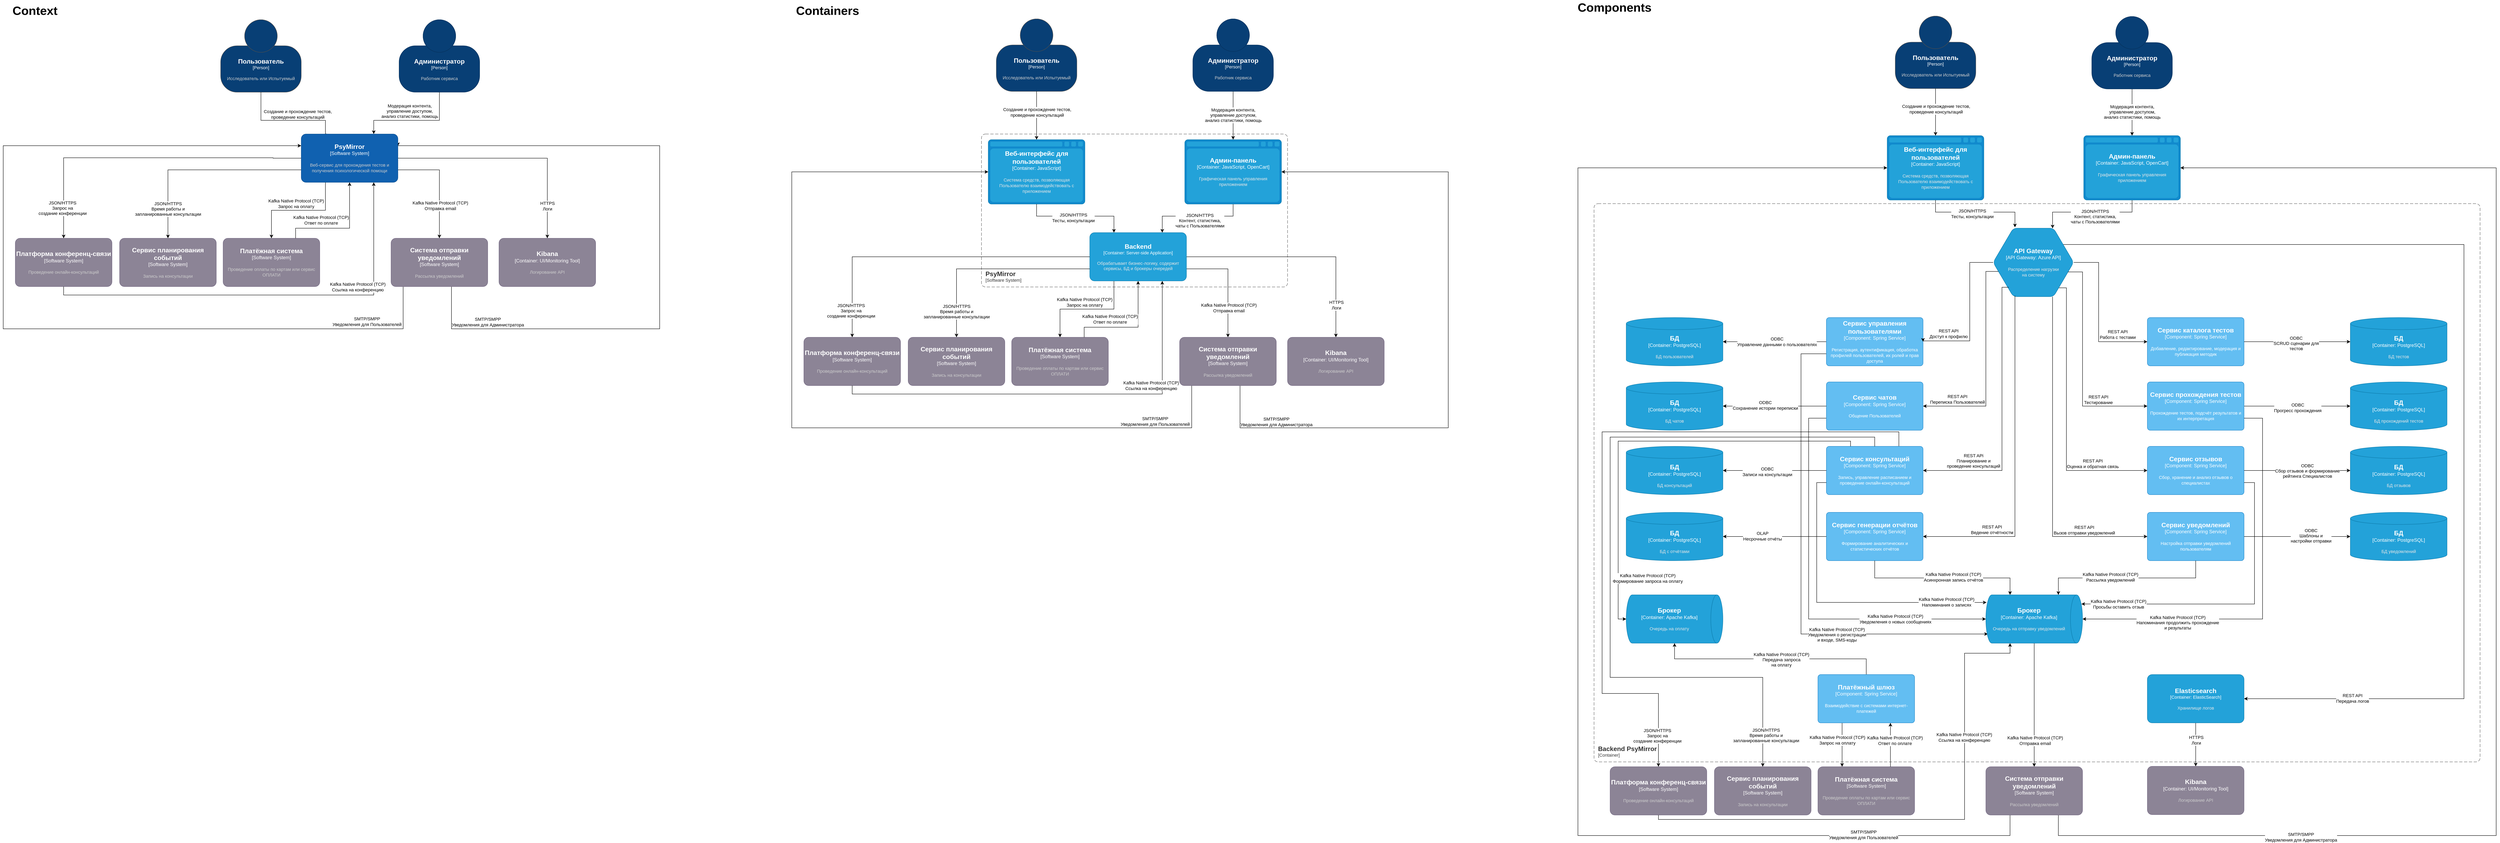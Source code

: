 <mxfile version="27.0.9">
  <diagram name="Страница — 1" id="rLofayxcrdkPzI8rZ9sV">
    <mxGraphModel dx="10275" dy="2850" grid="1" gridSize="10" guides="1" tooltips="1" connect="1" arrows="1" fold="1" page="1" pageScale="1" pageWidth="827" pageHeight="1169" math="0" shadow="0">
      <root>
        <mxCell id="0" />
        <mxCell id="1" parent="0" />
        <mxCell id="IgIEpAihZ9Cb06VBUbrS-36" value="&lt;font style=&quot;font-size: 30px;&quot;&gt;&lt;b&gt;Components&lt;/b&gt;&lt;/font&gt;" style="text;html=1;align=center;verticalAlign=middle;whiteSpace=wrap;rounded=0;" parent="1" vertex="1">
          <mxGeometry x="99.92" y="40" width="62" height="30" as="geometry" />
        </mxCell>
        <mxCell id="IgIEpAihZ9Cb06VBUbrS-197" style="edgeStyle=orthogonalEdgeStyle;rounded=0;orthogonalLoop=1;jettySize=auto;html=1;exitX=0.5;exitY=1;exitDx=0;exitDy=0;exitPerimeter=0;entryX=0.738;entryY=0.002;entryDx=0;entryDy=0;entryPerimeter=0;" parent="1" source="IgIEpAihZ9Cb06VBUbrS-199" target="IgIEpAihZ9Cb06VBUbrS-255" edge="1">
          <mxGeometry relative="1" as="geometry">
            <Array as="points">
              <mxPoint x="1415.92" y="564" />
              <mxPoint x="1218.92" y="564" />
            </Array>
            <mxPoint x="1283.92" y="164" as="targetPoint" />
          </mxGeometry>
        </mxCell>
        <mxCell id="slTmogsQ5nZODz0ifdsU-34" value="JSON/HTTPS&lt;div&gt;Контент, статистика,&lt;/div&gt;&lt;div&gt;чаты с Пользователями&lt;/div&gt;" style="edgeLabel;html=1;align=center;verticalAlign=middle;resizable=0;points=[];" parent="IgIEpAihZ9Cb06VBUbrS-197" vertex="1" connectable="0">
          <mxGeometry x="-0.131" y="-6" relative="1" as="geometry">
            <mxPoint x="-6" y="17" as="offset" />
          </mxGeometry>
        </mxCell>
        <object placeholders="1" c4Name="Админ-панель" c4Type="Container" c4Technology="JavaScript, OpenCart" c4Description="Графическая панель управления приложением" label="&lt;font style=&quot;font-size: 16px&quot;&gt;&lt;b&gt;%c4Name%&lt;/b&gt;&lt;/font&gt;&lt;div&gt;[%c4Type%:&amp;nbsp;%c4Technology%]&lt;/div&gt;&lt;br&gt;&lt;div&gt;&lt;font style=&quot;font-size: 11px&quot;&gt;&lt;font color=&quot;#E6E6E6&quot;&gt;%c4Description%&lt;/font&gt;&lt;/div&gt;" id="IgIEpAihZ9Cb06VBUbrS-199">
          <mxCell style="shape=mxgraph.c4.webBrowserContainer2;whiteSpace=wrap;html=1;boundedLbl=1;rounded=0;labelBackgroundColor=none;strokeColor=#118ACD;fillColor=#23A2D9;strokeColor=#118ACD;strokeColor2=#0E7DAD;fontSize=12;fontColor=#ffffff;align=center;metaEdit=1;points=[[0.5,0,0],[1,0.25,0],[1,0.5,0],[1,0.75,0],[0.5,1,0],[0,0.75,0],[0,0.5,0],[0,0.25,0]];resizable=0;" parent="1" vertex="1">
            <mxGeometry x="1295.92" y="374" width="240" height="160" as="geometry" />
          </mxCell>
        </object>
        <object placeholders="1" c4Name="Пользователь" c4Type="Person" c4Description="Исследователь или Испытуемый" label="&lt;font style=&quot;font-size: 16px&quot;&gt;&lt;b&gt;%c4Name%&lt;/b&gt;&lt;/font&gt;&lt;div&gt;[%c4Type%]&lt;/div&gt;&lt;br&gt;&lt;div&gt;&lt;font style=&quot;font-size: 11px&quot;&gt;&lt;font color=&quot;#cccccc&quot;&gt;%c4Description%&lt;/font&gt;&lt;/div&gt;" id="IgIEpAihZ9Cb06VBUbrS-201">
          <mxCell style="html=1;fontSize=11;dashed=0;whiteSpace=wrap;fillColor=#083F75;strokeColor=#4D4D4D;fontColor=#ffffff;shape=mxgraph.c4.person2;align=center;metaEdit=1;points=[[0.5,0,0],[1,0.5,0],[1,0.75,0],[0.75,1,0],[0.5,1,0],[0.25,1,0],[0,0.75,0],[0,0.5,0]];resizable=0;" parent="1" vertex="1">
            <mxGeometry x="827.92" y="77" width="200" height="180" as="geometry" />
          </mxCell>
        </object>
        <mxCell id="slTmogsQ5nZODz0ifdsU-5" style="edgeStyle=orthogonalEdgeStyle;rounded=0;orthogonalLoop=1;jettySize=auto;html=1;entryX=0.5;entryY=0;entryDx=0;entryDy=0;entryPerimeter=0;exitX=0.5;exitY=1;exitDx=0;exitDy=0;exitPerimeter=0;" parent="1" source="IgIEpAihZ9Cb06VBUbrS-202" target="IgIEpAihZ9Cb06VBUbrS-199" edge="1">
          <mxGeometry relative="1" as="geometry" />
        </mxCell>
        <mxCell id="slTmogsQ5nZODz0ifdsU-35" value="&lt;div&gt;Модерация контента,&lt;/div&gt;&lt;div&gt;управление доступом,&lt;/div&gt;&lt;div&gt;анализ статистики, помощь&lt;/div&gt;" style="edgeLabel;html=1;align=center;verticalAlign=middle;resizable=0;points=[];" parent="slTmogsQ5nZODz0ifdsU-5" vertex="1" connectable="0">
          <mxGeometry x="0.163" y="6" relative="1" as="geometry">
            <mxPoint x="-6" y="-11" as="offset" />
          </mxGeometry>
        </mxCell>
        <object placeholders="1" c4Name="Администратор" c4Type="Person" c4Description="Работник сервиса" label="&lt;font style=&quot;font-size: 16px&quot;&gt;&lt;b&gt;%c4Name%&lt;/b&gt;&lt;/font&gt;&lt;div&gt;[%c4Type%]&lt;/div&gt;&lt;br&gt;&lt;div&gt;&lt;font style=&quot;font-size: 11px&quot;&gt;&lt;font color=&quot;#cccccc&quot;&gt;%c4Description%&lt;/font&gt;&lt;/div&gt;" id="IgIEpAihZ9Cb06VBUbrS-202">
          <mxCell style="html=1;fontSize=11;dashed=0;whiteSpace=wrap;fillColor=#083F75;strokeColor=#06315C;fontColor=#ffffff;shape=mxgraph.c4.person2;align=center;metaEdit=1;points=[[0.5,0,0],[1,0.5,0],[1,0.75,0],[0.75,1,0],[0.5,1,0],[0.25,1,0],[0,0.75,0],[0,0.5,0]];resizable=0;" parent="1" vertex="1">
            <mxGeometry x="1315.92" y="78" width="200" height="180" as="geometry" />
          </mxCell>
        </object>
        <mxCell id="IgIEpAihZ9Cb06VBUbrS-221" style="edgeStyle=orthogonalEdgeStyle;rounded=0;orthogonalLoop=1;jettySize=auto;html=1;entryX=0.5;entryY=0;entryDx=0;entryDy=0;entryPerimeter=0;exitX=0.5;exitY=1;exitDx=0;exitDy=0;exitPerimeter=0;" parent="1" source="IgIEpAihZ9Cb06VBUbrS-201" target="IgIEpAihZ9Cb06VBUbrS-235" edge="1">
          <mxGeometry relative="1" as="geometry">
            <mxPoint x="353.92" y="141" as="sourcePoint" />
            <mxPoint x="553.92" y="58" as="targetPoint" />
            <Array as="points">
              <mxPoint x="927.92" y="324" />
              <mxPoint x="927.92" y="324" />
            </Array>
          </mxGeometry>
        </mxCell>
        <mxCell id="slTmogsQ5nZODz0ifdsU-36" value="&lt;div&gt;Создание и прохождение тестов,&lt;/div&gt;&lt;div&gt;проведение консультаций&lt;/div&gt;" style="edgeLabel;html=1;align=center;verticalAlign=middle;resizable=0;points=[];" parent="IgIEpAihZ9Cb06VBUbrS-221" vertex="1" connectable="0">
          <mxGeometry x="-0.237" y="-4" relative="1" as="geometry">
            <mxPoint x="5" y="6" as="offset" />
          </mxGeometry>
        </mxCell>
        <object placeholders="1" c4Name="Веб-интерфейс для пользователей" c4Type="Container" c4Technology="JavaScript" c4Description="Система средств, позволяющая Пользователю взаимодействовать с приложением" label="&lt;font style=&quot;font-size: 16px&quot;&gt;&lt;b&gt;%c4Name%&lt;/b&gt;&lt;/font&gt;&lt;div&gt;[%c4Type%:&amp;nbsp;%c4Technology%]&lt;/div&gt;&lt;br&gt;&lt;div&gt;&lt;font style=&quot;font-size: 11px&quot;&gt;&lt;font color=&quot;#E6E6E6&quot;&gt;%c4Description%&lt;/font&gt;&lt;/div&gt;" id="IgIEpAihZ9Cb06VBUbrS-235">
          <mxCell style="shape=mxgraph.c4.webBrowserContainer2;whiteSpace=wrap;html=1;boundedLbl=1;rounded=0;labelBackgroundColor=none;strokeColor=#118ACD;fillColor=#23A2D9;strokeColor=#118ACD;strokeColor2=#0E7DAD;fontSize=12;fontColor=#ffffff;align=center;metaEdit=1;points=[[0.5,0,0],[1,0.25,0],[1,0.5,0],[1,0.75,0],[0.5,1,0],[0,0.75,0],[0,0.5,0],[0,0.25,0]];resizable=0;" parent="1" vertex="1">
            <mxGeometry x="807.92" y="374" width="240" height="160" as="geometry" />
          </mxCell>
        </object>
        <mxCell id="IgIEpAihZ9Cb06VBUbrS-241" style="edgeStyle=orthogonalEdgeStyle;rounded=0;orthogonalLoop=1;jettySize=auto;html=1;entryX=0.271;entryY=-0.013;entryDx=0;entryDy=0;entryPerimeter=0;exitX=0.5;exitY=1;exitDx=0;exitDy=0;exitPerimeter=0;" parent="1" source="IgIEpAihZ9Cb06VBUbrS-235" target="IgIEpAihZ9Cb06VBUbrS-255" edge="1">
          <mxGeometry relative="1" as="geometry">
            <Array as="points">
              <mxPoint x="927.92" y="564" />
              <mxPoint x="1124.92" y="564" />
            </Array>
            <mxPoint x="673.92" y="524" as="sourcePoint" />
          </mxGeometry>
        </mxCell>
        <mxCell id="IgIEpAihZ9Cb06VBUbrS-242" value="JSON/HTTPS&lt;div&gt;Тесты, консультации&lt;/div&gt;" style="edgeLabel;html=1;align=center;verticalAlign=middle;resizable=0;points=[];" parent="IgIEpAihZ9Cb06VBUbrS-241" vertex="1" connectable="0">
          <mxGeometry x="-0.485" y="2" relative="1" as="geometry">
            <mxPoint x="53" y="6" as="offset" />
          </mxGeometry>
        </mxCell>
        <mxCell id="slTmogsQ5nZODz0ifdsU-47" style="edgeStyle=orthogonalEdgeStyle;rounded=0;orthogonalLoop=1;jettySize=auto;html=1;exitX=0.843;exitY=0.238;exitDx=0;exitDy=0;exitPerimeter=0;entryX=1;entryY=0.5;entryDx=0;entryDy=0;entryPerimeter=0;" parent="1" source="IgIEpAihZ9Cb06VBUbrS-255" target="slTmogsQ5nZODz0ifdsU-46" edge="1">
          <mxGeometry relative="1" as="geometry">
            <mxPoint x="2270" y="1190" as="targetPoint" />
            <Array as="points">
              <mxPoint x="2240" y="645" />
              <mxPoint x="2240" y="1773" />
            </Array>
          </mxGeometry>
        </mxCell>
        <mxCell id="slTmogsQ5nZODz0ifdsU-49" value="REST API&lt;div&gt;Передача логов&lt;/div&gt;" style="edgeLabel;html=1;align=center;verticalAlign=middle;resizable=0;points=[];" parent="slTmogsQ5nZODz0ifdsU-47" vertex="1" connectable="0">
          <mxGeometry x="0.799" y="-1" relative="1" as="geometry">
            <mxPoint as="offset" />
          </mxGeometry>
        </mxCell>
        <object placeholders="1" c4Type="API Gateway" c4Container="API Gateway" c4Technology="Azure API" c4Description="Распределение нагрузки&#xa;на систему" label="&lt;font style=&quot;font-size: 16px&quot;&gt;&lt;b&gt;%c4Type%&lt;/b&gt;&lt;/font&gt;&lt;div&gt;[%c4Container%:&amp;nbsp;%c4Technology%]&lt;/div&gt;&lt;br&gt;&lt;div&gt;&lt;font style=&quot;font-size: 11px&quot;&gt;&lt;font color=&quot;#E6E6E6&quot;&gt;%c4Description%&lt;/font&gt;&lt;/div&gt;" id="IgIEpAihZ9Cb06VBUbrS-255">
          <mxCell style="shape=hexagon;size=50;perimeter=hexagonPerimeter2;whiteSpace=wrap;html=1;fixedSize=1;rounded=1;labelBackgroundColor=none;fillColor=#23A2D9;fontSize=12;fontColor=#ffffff;align=center;strokeColor=#0E7DAD;metaEdit=1;points=[[0.5,0,0],[1,0.25,0],[1,0.5,0],[1,0.75,0],[0.5,1,0],[0,0.75,0],[0,0.5,0],[0,0.25,0]];resizable=0;" parent="1" vertex="1">
            <mxGeometry x="1070.92" y="604" width="200" height="170" as="geometry" />
          </mxCell>
        </object>
        <object placeholders="1" c4Name="Сервис каталога тестов" c4Type="Component" c4Technology="Spring Service" c4Description="Добавление, редактирование, модерация и публикация методик" label="&lt;font style=&quot;font-size: 16px&quot;&gt;&lt;b&gt;%c4Name%&lt;/b&gt;&lt;/font&gt;&lt;div&gt;[%c4Type%: %c4Technology%]&lt;/div&gt;&lt;br&gt;&lt;div&gt;&lt;font style=&quot;font-size: 11px&quot;&gt;%c4Description%&lt;/font&gt;&lt;/div&gt;" id="dybIU9X_b_QxGpaB46xL-12">
          <mxCell style="rounded=1;whiteSpace=wrap;html=1;labelBackgroundColor=none;fillColor=#63BEF2;fontColor=#ffffff;align=center;arcSize=6;strokeColor=#2086C9;metaEdit=1;resizable=0;points=[[0.25,0,0],[0.5,0,0],[0.75,0,0],[1,0.25,0],[1,0.5,0],[1,0.75,0],[0.75,1,0],[0.5,1,0],[0.25,1,0],[0,0.75,0],[0,0.5,0],[0,0.25,0]];" parent="1" vertex="1">
            <mxGeometry x="1453.92" y="826" width="240" height="120" as="geometry" />
          </mxCell>
        </object>
        <mxCell id="dybIU9X_b_QxGpaB46xL-84" style="edgeStyle=orthogonalEdgeStyle;rounded=0;orthogonalLoop=1;jettySize=auto;html=1;entryX=0;entryY=0.5;entryDx=0;entryDy=0;entryPerimeter=0;" parent="1" source="dybIU9X_b_QxGpaB46xL-13" target="dybIU9X_b_QxGpaB46xL-82" edge="1">
          <mxGeometry relative="1" as="geometry" />
        </mxCell>
        <mxCell id="dybIU9X_b_QxGpaB46xL-92" value="ODBC&lt;br&gt;&lt;div&gt;Прогресс прохождения&lt;/div&gt;" style="edgeLabel;html=1;align=center;verticalAlign=middle;resizable=0;points=[];" parent="dybIU9X_b_QxGpaB46xL-84" vertex="1" connectable="0">
          <mxGeometry x="-0.118" y="-4" relative="1" as="geometry">
            <mxPoint x="16" as="offset" />
          </mxGeometry>
        </mxCell>
        <object placeholders="1" c4Name="Сервис прохождения тестов" c4Type="Component" c4Technology="Spring Service" c4Description="Прохождение тестов, подсчёт результатов и их интерпретация" label="&lt;font style=&quot;font-size: 16px&quot;&gt;&lt;b&gt;%c4Name%&lt;/b&gt;&lt;/font&gt;&lt;div&gt;[%c4Type%: %c4Technology%]&lt;/div&gt;&lt;br&gt;&lt;div&gt;&lt;font style=&quot;font-size: 11px&quot;&gt;%c4Description%&lt;/font&gt;&lt;/div&gt;" id="dybIU9X_b_QxGpaB46xL-13">
          <mxCell style="rounded=1;whiteSpace=wrap;html=1;labelBackgroundColor=none;fillColor=#63BEF2;fontColor=#ffffff;align=center;arcSize=6;strokeColor=#2086C9;metaEdit=1;resizable=0;points=[[0.25,0,0],[0.5,0,0],[0.75,0,0],[1,0.25,0],[1,0.5,0],[1,0.75,0],[0.75,1,0],[0.5,1,0],[0.25,1,0],[0,0.75,0],[0,0.5,0],[0,0.25,0]];" parent="1" vertex="1">
            <mxGeometry x="1453.92" y="986" width="240" height="120" as="geometry" />
          </mxCell>
        </object>
        <mxCell id="slTmogsQ5nZODz0ifdsU-39" style="edgeStyle=orthogonalEdgeStyle;rounded=0;orthogonalLoop=1;jettySize=auto;html=1;exitX=0.75;exitY=0;exitDx=0;exitDy=0;exitPerimeter=0;entryX=0.5;entryY=0;entryDx=0;entryDy=0;entryPerimeter=0;" parent="1" source="dybIU9X_b_QxGpaB46xL-15" target="slTmogsQ5nZODz0ifdsU-1" edge="1">
          <mxGeometry relative="1" as="geometry">
            <Array as="points">
              <mxPoint x="837" y="1110" />
              <mxPoint x="100" y="1110" />
              <mxPoint x="100" y="1760" />
              <mxPoint x="240" y="1760" />
            </Array>
          </mxGeometry>
        </mxCell>
        <mxCell id="slTmogsQ5nZODz0ifdsU-45" value="JSON/HTTPS&lt;div&gt;Запрос на&lt;/div&gt;&lt;div&gt;создание конференции&lt;/div&gt;" style="edgeLabel;html=1;align=center;verticalAlign=middle;resizable=0;points=[];" parent="slTmogsQ5nZODz0ifdsU-39" vertex="1" connectable="0">
          <mxGeometry x="0.921" y="-3" relative="1" as="geometry">
            <mxPoint y="-8" as="offset" />
          </mxGeometry>
        </mxCell>
        <object placeholders="1" c4Name="Сервис консультаций" c4Type="Component" c4Technology="Spring Service" c4Description="Запись, управление расписанием и проведение онлайн-консультаций" label="&lt;font style=&quot;font-size: 16px&quot;&gt;&lt;b&gt;%c4Name%&lt;/b&gt;&lt;/font&gt;&lt;div&gt;[%c4Type%: %c4Technology%]&lt;/div&gt;&lt;br&gt;&lt;div&gt;&lt;font style=&quot;font-size: 11px&quot;&gt;%c4Description%&lt;/font&gt;&lt;/div&gt;" id="dybIU9X_b_QxGpaB46xL-15">
          <mxCell style="rounded=1;whiteSpace=wrap;html=1;labelBackgroundColor=none;fillColor=#63BEF2;fontColor=#ffffff;align=center;arcSize=6;strokeColor=#2086C9;metaEdit=1;resizable=0;points=[[0.25,0,0],[0.5,0,0],[0.75,0,0],[1,0.25,0],[1,0.5,0],[1,0.75,0],[0.75,1,0],[0.5,1,0],[0.25,1,0],[0,0.75,0],[0,0.5,0],[0,0.25,0]];" parent="1" vertex="1">
            <mxGeometry x="656.92" y="1146" width="240" height="120" as="geometry" />
          </mxCell>
        </object>
        <object placeholders="1" c4Name="Сервис генерации отчётов" c4Type="Component" c4Technology="Spring Service" c4Description="Формирование аналитических и статистических отчётов" label="&lt;font style=&quot;font-size: 16px&quot;&gt;&lt;b&gt;%c4Name%&lt;/b&gt;&lt;/font&gt;&lt;div&gt;[%c4Type%: %c4Technology%]&lt;/div&gt;&lt;br&gt;&lt;div&gt;&lt;font style=&quot;font-size: 11px&quot;&gt;%c4Description%&lt;/font&gt;&lt;/div&gt;" id="dybIU9X_b_QxGpaB46xL-17">
          <mxCell style="rounded=1;whiteSpace=wrap;html=1;labelBackgroundColor=none;fillColor=#63BEF2;fontColor=#ffffff;align=center;arcSize=6;strokeColor=#2086C9;metaEdit=1;resizable=0;points=[[0.25,0,0],[0.5,0,0],[0.75,0,0],[1,0.25,0],[1,0.5,0],[1,0.75,0],[0.75,1,0],[0.5,1,0],[0.25,1,0],[0,0.75,0],[0,0.5,0],[0,0.25,0]];" parent="1" vertex="1">
            <mxGeometry x="656.92" y="1310" width="240" height="120" as="geometry" />
          </mxCell>
        </object>
        <mxCell id="dybIU9X_b_QxGpaB46xL-61" style="edgeStyle=orthogonalEdgeStyle;rounded=0;orthogonalLoop=1;jettySize=auto;html=1;" parent="1" source="dybIU9X_b_QxGpaB46xL-22" target="dybIU9X_b_QxGpaB46xL-51" edge="1">
          <mxGeometry relative="1" as="geometry" />
        </mxCell>
        <mxCell id="dybIU9X_b_QxGpaB46xL-63" value="ODBC&lt;div&gt;Управление данными о пользователях&lt;/div&gt;" style="edgeLabel;html=1;align=center;verticalAlign=middle;resizable=0;points=[];" parent="dybIU9X_b_QxGpaB46xL-61" vertex="1" connectable="0">
          <mxGeometry x="-0.154" y="-3" relative="1" as="geometry">
            <mxPoint x="-15" y="3" as="offset" />
          </mxGeometry>
        </mxCell>
        <mxCell id="dybIU9X_b_QxGpaB46xL-105" style="edgeStyle=orthogonalEdgeStyle;rounded=0;orthogonalLoop=1;jettySize=auto;html=1;exitX=0;exitY=0.75;exitDx=0;exitDy=0;exitPerimeter=0;entryX=0.81;entryY=0.979;entryDx=0;entryDy=0;entryPerimeter=0;" parent="1" source="dybIU9X_b_QxGpaB46xL-22" target="9-r7pxpzZl9MhB8DkIxH-1" edge="1">
          <mxGeometry relative="1" as="geometry">
            <mxPoint x="1303.92" y="1590" as="targetPoint" />
            <Array as="points">
              <mxPoint x="593.92" y="916" />
              <mxPoint x="593.92" y="1612" />
            </Array>
          </mxGeometry>
        </mxCell>
        <mxCell id="dybIU9X_b_QxGpaB46xL-107" value="&lt;div&gt;Kafka Native Protocol (TCP)&lt;/div&gt;Уведомления о регистрации&lt;div&gt;и входе, SMS-коды&lt;/div&gt;" style="edgeLabel;html=1;align=center;verticalAlign=middle;resizable=0;points=[];" parent="dybIU9X_b_QxGpaB46xL-105" vertex="1" connectable="0">
          <mxGeometry x="0.572" y="-1" relative="1" as="geometry">
            <mxPoint x="-113" y="1" as="offset" />
          </mxGeometry>
        </mxCell>
        <object placeholders="1" c4Name="Сервис управления пользователями" c4Type="Component" c4Technology="Spring Service" c4Description="Регистрация, аутентификация, обработка профилей пользователей, их ролей и прав доступа" label="&lt;font style=&quot;font-size: 16px&quot;&gt;&lt;b&gt;%c4Name%&lt;/b&gt;&lt;/font&gt;&lt;div&gt;[%c4Type%: %c4Technology%]&lt;/div&gt;&lt;br&gt;&lt;div&gt;&lt;font style=&quot;font-size: 11px&quot;&gt;%c4Description%&lt;/font&gt;&lt;/div&gt;" id="dybIU9X_b_QxGpaB46xL-22">
          <mxCell style="rounded=1;whiteSpace=wrap;html=1;labelBackgroundColor=none;fillColor=#63BEF2;fontColor=#ffffff;align=center;arcSize=6;strokeColor=#2086C9;metaEdit=1;resizable=0;points=[[0.25,0,0],[0.5,0,0],[0.75,0,0],[1,0.25,0],[1,0.5,0],[1,0.75,0],[0.75,1,0],[0.5,1,0],[0.25,1,0],[0,0.75,0],[0,0.5,0],[0,0.25,0]];" parent="1" vertex="1">
            <mxGeometry x="656.92" y="826" width="240" height="120" as="geometry" />
          </mxCell>
        </object>
        <object placeholders="1" c4Name="Платёжная система" c4Type="Software System" c4Description="Проведение оплаты по картам или сервис ОПЛАТИ" label="&lt;font style=&quot;font-size: 16px&quot;&gt;&lt;b&gt;%c4Name%&lt;/b&gt;&lt;/font&gt;&lt;div&gt;[%c4Type%]&lt;/div&gt;&lt;br&gt;&lt;div&gt;&lt;font style=&quot;font-size: 11px&quot;&gt;&lt;font color=&quot;#cccccc&quot;&gt;%c4Description%&lt;/font&gt;&lt;/div&gt;" id="dybIU9X_b_QxGpaB46xL-31">
          <mxCell style="rounded=1;whiteSpace=wrap;html=1;labelBackgroundColor=none;fillColor=#8C8496;fontColor=#ffffff;align=center;arcSize=10;strokeColor=#736782;metaEdit=1;resizable=0;points=[[0.25,0,0],[0.5,0,0],[0.75,0,0],[1,0.25,0],[1,0.5,0],[1,0.75,0],[0.75,1,0],[0.5,1,0],[0.25,1,0],[0,0.75,0],[0,0.5,0],[0,0.25,0]];" parent="1" vertex="1">
            <mxGeometry x="635.92" y="1942" width="240" height="120" as="geometry" />
          </mxCell>
        </object>
        <mxCell id="FC1DLJF5XPwhJtV18IFF-1" style="edgeStyle=orthogonalEdgeStyle;rounded=0;orthogonalLoop=1;jettySize=auto;html=1;exitX=0.25;exitY=1;exitDx=0;exitDy=0;exitPerimeter=0;entryX=0;entryY=0.5;entryDx=0;entryDy=0;entryPerimeter=0;" parent="1" source="dybIU9X_b_QxGpaB46xL-47" target="IgIEpAihZ9Cb06VBUbrS-235" edge="1">
          <mxGeometry relative="1" as="geometry">
            <mxPoint x="103.92" y="264" as="targetPoint" />
            <Array as="points">
              <mxPoint x="1113" y="2113" />
              <mxPoint x="40" y="2113" />
              <mxPoint x="40" y="454" />
            </Array>
          </mxGeometry>
        </mxCell>
        <mxCell id="E6AMx3-ogNpxGLGxgDXm-5" value="SMTP/SMPP&lt;br&gt;Уведомления для Пользователей" style="edgeLabel;html=1;align=center;verticalAlign=middle;resizable=0;points=[];" parent="FC1DLJF5XPwhJtV18IFF-1" vertex="1" connectable="0">
          <mxGeometry x="-0.643" y="-2" relative="1" as="geometry">
            <mxPoint x="219" as="offset" />
          </mxGeometry>
        </mxCell>
        <mxCell id="E6AMx3-ogNpxGLGxgDXm-3" style="edgeStyle=orthogonalEdgeStyle;rounded=0;orthogonalLoop=1;jettySize=auto;html=1;exitX=0.75;exitY=1;exitDx=0;exitDy=0;exitPerimeter=0;entryX=1;entryY=0.5;entryDx=0;entryDy=0;entryPerimeter=0;" parent="1" source="dybIU9X_b_QxGpaB46xL-47" target="IgIEpAihZ9Cb06VBUbrS-199" edge="1">
          <mxGeometry relative="1" as="geometry">
            <mxPoint x="2313.92" y="894" as="targetPoint" />
            <Array as="points">
              <mxPoint x="1233" y="2113" />
              <mxPoint x="2320" y="2113" />
              <mxPoint x="2320" y="454" />
            </Array>
          </mxGeometry>
        </mxCell>
        <mxCell id="E6AMx3-ogNpxGLGxgDXm-6" value="SMTP/SMPP&lt;br&gt;Уведомления для Администратора" style="edgeLabel;html=1;align=center;verticalAlign=middle;resizable=0;points=[];" parent="E6AMx3-ogNpxGLGxgDXm-3" vertex="1" connectable="0">
          <mxGeometry x="-0.882" y="-4" relative="1" as="geometry">
            <mxPoint x="441" as="offset" />
          </mxGeometry>
        </mxCell>
        <object placeholders="1" c4Name="Система отправки уведомлений" c4Type="Software System" c4Description="Рассылка уведомлений" label="&lt;font style=&quot;font-size: 16px&quot;&gt;&lt;b&gt;%c4Name%&lt;/b&gt;&lt;/font&gt;&lt;div&gt;[%c4Type%]&lt;/div&gt;&lt;br&gt;&lt;div&gt;&lt;font style=&quot;font-size: 11px&quot;&gt;&lt;font color=&quot;#cccccc&quot;&gt;%c4Description%&lt;/font&gt;&lt;/div&gt;" id="dybIU9X_b_QxGpaB46xL-47">
          <mxCell style="rounded=1;whiteSpace=wrap;html=1;labelBackgroundColor=none;fillColor=#8C8496;fontColor=#ffffff;align=center;arcSize=10;strokeColor=#736782;metaEdit=1;resizable=0;points=[[0.25,0,0],[0.5,0,0],[0.75,0,0],[1,0.25,0],[1,0.5,0],[1,0.75,0],[0.75,1,0],[0.5,1,0],[0.25,1,0],[0,0.75,0],[0,0.5,0],[0,0.25,0]];" parent="1" vertex="1">
            <mxGeometry x="1052.92" y="1942" width="240" height="120" as="geometry" />
          </mxCell>
        </object>
        <object placeholders="1" c4Type="БД" c4Container="Container" c4Technology="PostgreSQL" c4Description="БД пользователей" label="&lt;font style=&quot;font-size: 16px&quot;&gt;&lt;b&gt;%c4Type%&lt;/b&gt;&lt;/font&gt;&lt;div&gt;[%c4Container%:&amp;nbsp;%c4Technology%]&lt;/div&gt;&lt;br&gt;&lt;div&gt;&lt;font style=&quot;font-size: 11px&quot;&gt;&lt;font color=&quot;#E6E6E6&quot;&gt;%c4Description%&lt;/font&gt;&lt;/div&gt;" id="dybIU9X_b_QxGpaB46xL-51">
          <mxCell style="shape=cylinder3;size=15;whiteSpace=wrap;html=1;boundedLbl=1;rounded=0;labelBackgroundColor=none;fillColor=#23A2D9;fontSize=12;fontColor=#ffffff;align=center;strokeColor=#0E7DAD;metaEdit=1;points=[[0.5,0,0],[1,0.25,0],[1,0.5,0],[1,0.75,0],[0.5,1,0],[0,0.75,0],[0,0.5,0],[0,0.25,0]];resizable=0;" parent="1" vertex="1">
            <mxGeometry x="159.92" y="826" width="240" height="120" as="geometry" />
          </mxCell>
        </object>
        <mxCell id="dybIU9X_b_QxGpaB46xL-59" style="edgeStyle=orthogonalEdgeStyle;rounded=0;orthogonalLoop=1;jettySize=auto;html=1;entryX=1;entryY=0.5;entryDx=0;entryDy=0;entryPerimeter=0;exitX=0;exitY=0.5;exitDx=0;exitDy=0;exitPerimeter=0;" parent="1" source="IgIEpAihZ9Cb06VBUbrS-255" target="dybIU9X_b_QxGpaB46xL-22" edge="1">
          <mxGeometry relative="1" as="geometry">
            <mxPoint x="1103.92" y="754" as="sourcePoint" />
            <Array as="points">
              <mxPoint x="1012.92" y="689" />
              <mxPoint x="1012.92" y="884" />
              <mxPoint x="896.92" y="884" />
            </Array>
          </mxGeometry>
        </mxCell>
        <mxCell id="dybIU9X_b_QxGpaB46xL-60" value="REST API&lt;div&gt;Доступ к профилю&lt;/div&gt;" style="edgeLabel;html=1;align=center;verticalAlign=middle;resizable=0;points=[];" parent="dybIU9X_b_QxGpaB46xL-59" vertex="1" connectable="0">
          <mxGeometry x="0.372" y="-6" relative="1" as="geometry">
            <mxPoint x="-52" y="-12" as="offset" />
          </mxGeometry>
        </mxCell>
        <object placeholders="1" c4Type="БД" c4Container="Container" c4Technology="PostgreSQL" c4Description="БД с отчётами" label="&lt;font style=&quot;font-size: 16px&quot;&gt;&lt;b&gt;%c4Type%&lt;/b&gt;&lt;/font&gt;&lt;div&gt;[%c4Container%:&amp;nbsp;%c4Technology%]&lt;/div&gt;&lt;br&gt;&lt;div&gt;&lt;font style=&quot;font-size: 11px&quot;&gt;&lt;font color=&quot;#E6E6E6&quot;&gt;%c4Description%&lt;/font&gt;&lt;/div&gt;" id="dybIU9X_b_QxGpaB46xL-65">
          <mxCell style="shape=cylinder3;size=15;whiteSpace=wrap;html=1;boundedLbl=1;rounded=0;labelBackgroundColor=none;fillColor=#23A2D9;fontSize=12;fontColor=#ffffff;align=center;strokeColor=#0E7DAD;metaEdit=1;points=[[0.5,0,0],[1,0.25,0],[1,0.5,0],[1,0.75,0],[0.5,1,0],[0,0.75,0],[0,0.5,0],[0,0.25,0]];resizable=0;" parent="1" vertex="1">
            <mxGeometry x="159.92" y="1310" width="240" height="120" as="geometry" />
          </mxCell>
        </object>
        <mxCell id="dybIU9X_b_QxGpaB46xL-72" style="edgeStyle=orthogonalEdgeStyle;rounded=0;orthogonalLoop=1;jettySize=auto;html=1;entryX=1;entryY=0.5;entryDx=0;entryDy=0;entryPerimeter=0;exitX=0.271;exitY=0.987;exitDx=0;exitDy=0;exitPerimeter=0;" parent="1" source="IgIEpAihZ9Cb06VBUbrS-255" target="dybIU9X_b_QxGpaB46xL-17" edge="1">
          <mxGeometry relative="1" as="geometry">
            <Array as="points">
              <mxPoint x="1124.92" y="1370" />
            </Array>
          </mxGeometry>
        </mxCell>
        <mxCell id="dybIU9X_b_QxGpaB46xL-73" value="REST API&lt;br&gt;Ведение отчётностм" style="edgeLabel;html=1;align=center;verticalAlign=middle;resizable=0;points=[];" parent="dybIU9X_b_QxGpaB46xL-72" vertex="1" connectable="0">
          <mxGeometry x="0.821" y="4" relative="1" as="geometry">
            <mxPoint x="97" y="-21" as="offset" />
          </mxGeometry>
        </mxCell>
        <mxCell id="dybIU9X_b_QxGpaB46xL-74" style="edgeStyle=orthogonalEdgeStyle;rounded=0;orthogonalLoop=1;jettySize=auto;html=1;exitX=1;exitY=0.5;exitDx=0;exitDy=0;exitPerimeter=0;entryX=0;entryY=0.5;entryDx=0;entryDy=0;entryPerimeter=0;" parent="1" source="IgIEpAihZ9Cb06VBUbrS-255" target="dybIU9X_b_QxGpaB46xL-12" edge="1">
          <mxGeometry relative="1" as="geometry">
            <Array as="points">
              <mxPoint x="1332.92" y="689" />
              <mxPoint x="1332.92" y="886" />
            </Array>
          </mxGeometry>
        </mxCell>
        <mxCell id="dybIU9X_b_QxGpaB46xL-88" value="&lt;div&gt;REST API&lt;/div&gt;&lt;div&gt;Работа с тестами&lt;/div&gt;" style="edgeLabel;html=1;align=center;verticalAlign=middle;resizable=0;points=[];" parent="dybIU9X_b_QxGpaB46xL-74" vertex="1" connectable="0">
          <mxGeometry x="0.685" y="-4" relative="1" as="geometry">
            <mxPoint x="-14" y="-22" as="offset" />
          </mxGeometry>
        </mxCell>
        <mxCell id="dybIU9X_b_QxGpaB46xL-75" style="edgeStyle=orthogonalEdgeStyle;rounded=0;orthogonalLoop=1;jettySize=auto;html=1;exitX=0.929;exitY=0.639;exitDx=0;exitDy=0;exitPerimeter=0;entryX=0;entryY=0.5;entryDx=0;entryDy=0;entryPerimeter=0;" parent="1" source="IgIEpAihZ9Cb06VBUbrS-255" target="dybIU9X_b_QxGpaB46xL-13" edge="1">
          <mxGeometry relative="1" as="geometry">
            <Array as="points">
              <mxPoint x="1292.92" y="713" />
              <mxPoint x="1292.92" y="1046" />
            </Array>
          </mxGeometry>
        </mxCell>
        <mxCell id="dybIU9X_b_QxGpaB46xL-91" value="REST API&lt;div&gt;Тестирование&lt;/div&gt;" style="edgeLabel;html=1;align=center;verticalAlign=middle;resizable=0;points=[];" parent="dybIU9X_b_QxGpaB46xL-75" vertex="1" connectable="0">
          <mxGeometry x="0.659" y="-2" relative="1" as="geometry">
            <mxPoint x="-32" y="-18" as="offset" />
          </mxGeometry>
        </mxCell>
        <mxCell id="dybIU9X_b_QxGpaB46xL-76" style="edgeStyle=orthogonalEdgeStyle;rounded=0;orthogonalLoop=1;jettySize=auto;html=1;exitX=0.818;exitY=0.871;exitDx=0;exitDy=0;exitPerimeter=0;entryX=0;entryY=0.5;entryDx=0;entryDy=0;entryPerimeter=0;" parent="1" source="IgIEpAihZ9Cb06VBUbrS-255" target="3iiHtszf_FVkRYXRa1Re-2" edge="1">
          <mxGeometry relative="1" as="geometry">
            <mxPoint x="1453.92" y="1206" as="targetPoint" />
            <Array as="points">
              <mxPoint x="1252.92" y="752" />
              <mxPoint x="1252.92" y="1206" />
            </Array>
          </mxGeometry>
        </mxCell>
        <mxCell id="dybIU9X_b_QxGpaB46xL-93" value="REST API&lt;div&gt;Оценка и обратная связь&lt;/div&gt;" style="edgeLabel;html=1;align=center;verticalAlign=middle;resizable=0;points=[];" parent="dybIU9X_b_QxGpaB46xL-76" vertex="1" connectable="0">
          <mxGeometry x="0.744" y="1" relative="1" as="geometry">
            <mxPoint x="-50" y="-16" as="offset" />
          </mxGeometry>
        </mxCell>
        <object placeholders="1" c4Type="БД" c4Container="Container" c4Technology="PostgreSQL" c4Description="БД прохождений тестов" label="&lt;font style=&quot;font-size: 16px&quot;&gt;&lt;b&gt;%c4Type%&lt;/b&gt;&lt;/font&gt;&lt;div&gt;[%c4Container%:&amp;nbsp;%c4Technology%]&lt;/div&gt;&lt;br&gt;&lt;div&gt;&lt;font style=&quot;font-size: 11px&quot;&gt;&lt;font color=&quot;#E6E6E6&quot;&gt;%c4Description%&lt;/font&gt;&lt;/div&gt;" id="dybIU9X_b_QxGpaB46xL-82">
          <mxCell style="shape=cylinder3;size=15;whiteSpace=wrap;html=1;boundedLbl=1;rounded=0;labelBackgroundColor=none;fillColor=#23A2D9;fontSize=12;fontColor=#ffffff;align=center;strokeColor=#0E7DAD;metaEdit=1;points=[[0.5,0,0],[1,0.25,0],[1,0.5,0],[1,0.75,0],[0.5,1,0],[0,0.75,0],[0,0.5,0],[0,0.25,0]];resizable=0;" parent="1" vertex="1">
            <mxGeometry x="1957.92" y="986" width="240" height="120" as="geometry" />
          </mxCell>
        </object>
        <object placeholders="1" c4Type="БД" c4Container="Container" c4Technology="PostgreSQL" c4Description="БД тестов" label="&lt;font style=&quot;font-size: 16px&quot;&gt;&lt;b&gt;%c4Type%&lt;/b&gt;&lt;/font&gt;&lt;div&gt;[%c4Container%:&amp;nbsp;%c4Technology%]&lt;/div&gt;&lt;br&gt;&lt;div&gt;&lt;font style=&quot;font-size: 11px&quot;&gt;&lt;font color=&quot;#E6E6E6&quot;&gt;%c4Description%&lt;/font&gt;&lt;/div&gt;" id="dybIU9X_b_QxGpaB46xL-83">
          <mxCell style="shape=cylinder3;size=15;whiteSpace=wrap;html=1;boundedLbl=1;rounded=0;labelBackgroundColor=none;fillColor=#23A2D9;fontSize=12;fontColor=#ffffff;align=center;strokeColor=#0E7DAD;metaEdit=1;points=[[0.5,0,0],[1,0.25,0],[1,0.5,0],[1,0.75,0],[0.5,1,0],[0,0.75,0],[0,0.5,0],[0,0.25,0]];resizable=0;" parent="1" vertex="1">
            <mxGeometry x="1957.92" y="826" width="240" height="120" as="geometry" />
          </mxCell>
        </object>
        <mxCell id="dybIU9X_b_QxGpaB46xL-85" style="edgeStyle=orthogonalEdgeStyle;rounded=0;orthogonalLoop=1;jettySize=auto;html=1;exitX=1;exitY=0.5;exitDx=0;exitDy=0;exitPerimeter=0;entryX=0;entryY=0.5;entryDx=0;entryDy=0;entryPerimeter=0;" parent="1" source="dybIU9X_b_QxGpaB46xL-12" target="dybIU9X_b_QxGpaB46xL-83" edge="1">
          <mxGeometry relative="1" as="geometry" />
        </mxCell>
        <mxCell id="dybIU9X_b_QxGpaB46xL-86" value="&lt;div&gt;&lt;br&gt;&lt;/div&gt;" style="edgeLabel;html=1;align=center;verticalAlign=middle;resizable=0;points=[];" parent="dybIU9X_b_QxGpaB46xL-85" vertex="1" connectable="0">
          <mxGeometry x="-0.08" y="-1" relative="1" as="geometry">
            <mxPoint x="13" y="-67" as="offset" />
          </mxGeometry>
        </mxCell>
        <mxCell id="dybIU9X_b_QxGpaB46xL-90" value="ODBC&lt;br&gt;SCRUD сценарии для&lt;div&gt;тестов&lt;/div&gt;" style="edgeLabel;html=1;align=center;verticalAlign=middle;resizable=0;points=[];" parent="dybIU9X_b_QxGpaB46xL-85" vertex="1" connectable="0">
          <mxGeometry x="-0.022" y="-4" relative="1" as="geometry">
            <mxPoint as="offset" />
          </mxGeometry>
        </mxCell>
        <mxCell id="dybIU9X_b_QxGpaB46xL-94" style="edgeStyle=orthogonalEdgeStyle;rounded=0;orthogonalLoop=1;jettySize=auto;html=1;exitX=0.194;exitY=0.863;exitDx=0;exitDy=0;exitPerimeter=0;entryX=1;entryY=0.5;entryDx=0;entryDy=0;entryPerimeter=0;" parent="1" source="IgIEpAihZ9Cb06VBUbrS-255" target="dybIU9X_b_QxGpaB46xL-15" edge="1">
          <mxGeometry relative="1" as="geometry">
            <Array as="points">
              <mxPoint x="1092.92" y="751" />
              <mxPoint x="1092.92" y="1206" />
            </Array>
          </mxGeometry>
        </mxCell>
        <mxCell id="wCWhawvrQmdrP9PijYhx-5" value="REST APi&lt;div&gt;Планирование и&lt;/div&gt;&lt;div&gt;проведение консультаций&lt;/div&gt;" style="edgeLabel;html=1;align=center;verticalAlign=middle;resizable=0;points=[];" parent="dybIU9X_b_QxGpaB46xL-94" vertex="1" connectable="0">
          <mxGeometry x="0.75" y="-5" relative="1" as="geometry">
            <mxPoint x="41" y="-19" as="offset" />
          </mxGeometry>
        </mxCell>
        <object placeholders="1" c4Name="Сервис уведомлений" c4Type="Component" c4Technology="Spring Service" c4Description="Настройка отправки уведомлений пользователям" label="&lt;font style=&quot;font-size: 16px&quot;&gt;&lt;b&gt;%c4Name%&lt;/b&gt;&lt;/font&gt;&lt;div&gt;[%c4Type%: %c4Technology%]&lt;/div&gt;&lt;br&gt;&lt;div&gt;&lt;font style=&quot;font-size: 11px&quot;&gt;%c4Description%&lt;/font&gt;&lt;/div&gt;" id="dybIU9X_b_QxGpaB46xL-95">
          <mxCell style="rounded=1;whiteSpace=wrap;html=1;labelBackgroundColor=none;fillColor=#63BEF2;fontColor=#ffffff;align=center;arcSize=6;strokeColor=#2086C9;metaEdit=1;resizable=0;points=[[0.25,0,0],[0.5,0,0],[0.75,0,0],[1,0.25,0],[1,0.5,0],[1,0.75,0],[0.75,1,0],[0.5,1,0],[0.25,1,0],[0,0.75,0],[0,0.5,0],[0,0.25,0]];" parent="1" vertex="1">
            <mxGeometry x="1453.92" y="1310" width="240" height="120" as="geometry" />
          </mxCell>
        </object>
        <object placeholders="1" c4Type="БД" c4Container="Container" c4Technology="PostgreSQL" c4Description="БД уведомлений" label="&lt;font style=&quot;font-size: 16px&quot;&gt;&lt;b&gt;%c4Type%&lt;/b&gt;&lt;/font&gt;&lt;div&gt;[%c4Container%:&amp;nbsp;%c4Technology%]&lt;/div&gt;&lt;br&gt;&lt;div&gt;&lt;font style=&quot;font-size: 11px&quot;&gt;&lt;font color=&quot;#E6E6E6&quot;&gt;%c4Description%&lt;/font&gt;&lt;/div&gt;" id="dybIU9X_b_QxGpaB46xL-96">
          <mxCell style="shape=cylinder3;size=15;whiteSpace=wrap;html=1;boundedLbl=1;rounded=0;labelBackgroundColor=none;fillColor=#23A2D9;fontSize=12;fontColor=#ffffff;align=center;strokeColor=#0E7DAD;metaEdit=1;points=[[0.5,0,0],[1,0.25,0],[1,0.5,0],[1,0.75,0],[0.5,1,0],[0,0.75,0],[0,0.5,0],[0,0.25,0]];resizable=0;" parent="1" vertex="1">
            <mxGeometry x="1957.92" y="1310" width="240" height="120" as="geometry" />
          </mxCell>
        </object>
        <mxCell id="dybIU9X_b_QxGpaB46xL-97" style="edgeStyle=orthogonalEdgeStyle;rounded=0;orthogonalLoop=1;jettySize=auto;html=1;exitX=1;exitY=0.5;exitDx=0;exitDy=0;exitPerimeter=0;entryX=0;entryY=0.5;entryDx=0;entryDy=0;entryPerimeter=0;" parent="1" source="dybIU9X_b_QxGpaB46xL-95" target="dybIU9X_b_QxGpaB46xL-96" edge="1">
          <mxGeometry relative="1" as="geometry" />
        </mxCell>
        <mxCell id="dybIU9X_b_QxGpaB46xL-98" value="ODBC&lt;br&gt;Шаблоны и&lt;div&gt;настройки отправки&lt;/div&gt;" style="edgeLabel;html=1;align=center;verticalAlign=middle;resizable=0;points=[];" parent="dybIU9X_b_QxGpaB46xL-97" vertex="1" connectable="0">
          <mxGeometry x="0.009" y="2" relative="1" as="geometry">
            <mxPoint x="33" as="offset" />
          </mxGeometry>
        </mxCell>
        <object placeholders="1" c4Name="Брокер" c4Type="Container" c4Technology="Apache Kafka" c4Description="Очередь на оплату" label="&lt;font style=&quot;font-size: 16px&quot;&gt;&lt;b&gt;%c4Name%&lt;/b&gt;&lt;/font&gt;&lt;div&gt;[%c4Type%:&amp;nbsp;%c4Technology%]&lt;/div&gt;&lt;br&gt;&lt;div&gt;&lt;font style=&quot;font-size: 11px&quot;&gt;&lt;font color=&quot;#E6E6E6&quot;&gt;%c4Description%&lt;/font&gt;&lt;/div&gt;" id="dybIU9X_b_QxGpaB46xL-113">
          <mxCell style="shape=cylinder3;size=15;direction=south;whiteSpace=wrap;html=1;boundedLbl=1;rounded=0;labelBackgroundColor=none;fillColor=#23A2D9;fontSize=12;fontColor=#ffffff;align=center;strokeColor=#0E7DAD;metaEdit=1;points=[[0.5,0,0],[1,0.25,0],[1,0.5,0],[1,0.75,0],[0.5,1,0],[0,0.75,0],[0,0.5,0],[0,0.25,0]];resizable=0;" parent="1" vertex="1">
            <mxGeometry x="159.92" y="1515" width="240" height="120" as="geometry" />
          </mxCell>
        </object>
        <mxCell id="dybIU9X_b_QxGpaB46xL-114" style="edgeStyle=orthogonalEdgeStyle;rounded=0;orthogonalLoop=1;jettySize=auto;html=1;entryX=0.5;entryY=1;entryDx=0;entryDy=0;entryPerimeter=0;exitX=0.25;exitY=0;exitDx=0;exitDy=0;exitPerimeter=0;" parent="1" source="dybIU9X_b_QxGpaB46xL-15" target="dybIU9X_b_QxGpaB46xL-113" edge="1">
          <mxGeometry relative="1" as="geometry">
            <Array as="points">
              <mxPoint x="716.92" y="1133" />
              <mxPoint x="139.92" y="1133" />
              <mxPoint x="139.92" y="1575" />
            </Array>
            <mxPoint x="529.92" y="1433" as="sourcePoint" />
          </mxGeometry>
        </mxCell>
        <mxCell id="dybIU9X_b_QxGpaB46xL-121" value="Kafka Native Protocol (TCP)&lt;div&gt;Формирование запроса на оплату&lt;/div&gt;" style="edgeLabel;html=1;align=center;verticalAlign=middle;resizable=0;points=[];" parent="dybIU9X_b_QxGpaB46xL-114" vertex="1" connectable="0">
          <mxGeometry x="0.773" y="1" relative="1" as="geometry">
            <mxPoint x="72" y="-2" as="offset" />
          </mxGeometry>
        </mxCell>
        <mxCell id="dybIU9X_b_QxGpaB46xL-116" style="edgeStyle=orthogonalEdgeStyle;rounded=0;orthogonalLoop=1;jettySize=auto;html=1;exitX=0;exitY=0.75;exitDx=0;exitDy=0;exitPerimeter=0;entryX=0.157;entryY=0.993;entryDx=0;entryDy=0;entryPerimeter=0;" parent="1" source="dybIU9X_b_QxGpaB46xL-15" target="9-r7pxpzZl9MhB8DkIxH-1" edge="1">
          <mxGeometry relative="1" as="geometry">
            <Array as="points">
              <mxPoint x="632.92" y="1236" />
              <mxPoint x="632.92" y="1533" />
            </Array>
            <mxPoint x="982.92" y="1853" as="targetPoint" />
          </mxGeometry>
        </mxCell>
        <mxCell id="wCWhawvrQmdrP9PijYhx-17" value="&lt;div&gt;Kafka Native Protocol (TCP)&lt;/div&gt;&lt;div&gt;Напоминания о записях&lt;/div&gt;" style="edgeLabel;html=1;align=center;verticalAlign=middle;resizable=0;points=[];" parent="dybIU9X_b_QxGpaB46xL-116" vertex="1" connectable="0">
          <mxGeometry x="-0.493" y="-2" relative="1" as="geometry">
            <mxPoint x="324" y="132" as="offset" />
          </mxGeometry>
        </mxCell>
        <mxCell id="dybIU9X_b_QxGpaB46xL-117" style="edgeStyle=orthogonalEdgeStyle;rounded=0;orthogonalLoop=1;jettySize=auto;html=1;exitX=1;exitY=0.75;exitDx=0;exitDy=0;exitPerimeter=0;entryX=0.5;entryY=0;entryDx=0;entryDy=0;entryPerimeter=0;" parent="1" source="dybIU9X_b_QxGpaB46xL-13" target="9-r7pxpzZl9MhB8DkIxH-1" edge="1">
          <mxGeometry relative="1" as="geometry">
            <Array as="points">
              <mxPoint x="1739.92" y="1076" />
              <mxPoint x="1739.92" y="1575" />
            </Array>
          </mxGeometry>
        </mxCell>
        <mxCell id="wCWhawvrQmdrP9PijYhx-13" value="&lt;div&gt;Kafka Native Protocol (TCP)&lt;/div&gt;Напоминания продолжить прохождение&lt;div&gt;и результаты&lt;/div&gt;" style="edgeLabel;html=1;align=center;verticalAlign=middle;resizable=0;points=[];" parent="dybIU9X_b_QxGpaB46xL-117" vertex="1" connectable="0">
          <mxGeometry x="-0.878" y="4" relative="1" as="geometry">
            <mxPoint x="-215" y="493" as="offset" />
          </mxGeometry>
        </mxCell>
        <object placeholders="1" c4Name="Backend PsyMirror" c4Type="SystemScopeBoundary" c4Application="Container" label="&lt;font style=&quot;font-size: 16px&quot;&gt;&lt;b&gt;&lt;div style=&quot;text-align: left&quot;&gt;%c4Name%&lt;/div&gt;&lt;/b&gt;&lt;/font&gt;&lt;div style=&quot;text-align: left&quot;&gt;[%c4Application%]&lt;/div&gt;" id="dybIU9X_b_QxGpaB46xL-122">
          <mxCell style="rounded=1;fontSize=11;whiteSpace=wrap;html=1;dashed=1;arcSize=20;fillColor=none;strokeColor=#666666;fontColor=#333333;labelBackgroundColor=none;align=left;verticalAlign=bottom;labelBorderColor=none;spacingTop=0;spacing=10;dashPattern=8 4;metaEdit=1;rotatable=0;perimeter=rectanglePerimeter;noLabel=0;labelPadding=0;allowArrows=0;connectable=0;expand=0;recursiveResize=0;editable=1;pointerEvents=0;absoluteArcSize=1;points=[[0.25,0,0],[0.5,0,0],[0.75,0,0],[1,0.25,0],[1,0.5,0],[1,0.75,0],[0.75,1,0],[0.5,1,0],[0.25,1,0],[0,0.75,0],[0,0.5,0],[0,0.25,0]];" parent="1" vertex="1">
            <mxGeometry x="80" y="543" width="2200" height="1387" as="geometry" />
          </mxCell>
        </object>
        <mxCell id="wCWhawvrQmdrP9PijYhx-4" style="edgeStyle=orthogonalEdgeStyle;rounded=0;orthogonalLoop=1;jettySize=auto;html=1;exitX=0.738;exitY=1.001;exitDx=0;exitDy=0;exitPerimeter=0;entryX=0;entryY=0.5;entryDx=0;entryDy=0;entryPerimeter=0;" parent="1" source="IgIEpAihZ9Cb06VBUbrS-255" target="dybIU9X_b_QxGpaB46xL-95" edge="1">
          <mxGeometry relative="1" as="geometry">
            <Array as="points">
              <mxPoint x="1218.92" y="1370" />
            </Array>
          </mxGeometry>
        </mxCell>
        <mxCell id="wCWhawvrQmdrP9PijYhx-6" value="REST API&lt;br&gt;Вызов отправки уведомлений" style="edgeLabel;html=1;align=center;verticalAlign=middle;resizable=0;points=[];" parent="wCWhawvrQmdrP9PijYhx-4" vertex="1" connectable="0">
          <mxGeometry x="0.563" y="5" relative="1" as="geometry">
            <mxPoint x="25" y="-11" as="offset" />
          </mxGeometry>
        </mxCell>
        <mxCell id="wCWhawvrQmdrP9PijYhx-7" style="edgeStyle=orthogonalEdgeStyle;rounded=0;orthogonalLoop=1;jettySize=auto;html=1;exitX=0.25;exitY=1;exitDx=0;exitDy=0;exitPerimeter=0;entryX=0.25;entryY=0;entryDx=0;entryDy=0;entryPerimeter=0;" parent="1" source="FC1DLJF5XPwhJtV18IFF-3" target="dybIU9X_b_QxGpaB46xL-31" edge="1">
          <mxGeometry relative="1" as="geometry" />
        </mxCell>
        <mxCell id="wCWhawvrQmdrP9PijYhx-8" value="Kafka Native Protocol (TCP)&lt;div&gt;Запрос на оплату&lt;/div&gt;" style="edgeLabel;html=1;align=center;verticalAlign=middle;resizable=0;points=[];" parent="wCWhawvrQmdrP9PijYhx-7" vertex="1" connectable="0">
          <mxGeometry x="0.196" y="-3" relative="1" as="geometry">
            <mxPoint x="-9" y="-22" as="offset" />
          </mxGeometry>
        </mxCell>
        <mxCell id="wCWhawvrQmdrP9PijYhx-9" style="edgeStyle=orthogonalEdgeStyle;rounded=0;orthogonalLoop=1;jettySize=auto;html=1;exitX=0.75;exitY=0;exitDx=0;exitDy=0;exitPerimeter=0;entryX=0.75;entryY=1;entryDx=0;entryDy=0;entryPerimeter=0;" parent="1" source="dybIU9X_b_QxGpaB46xL-31" target="FC1DLJF5XPwhJtV18IFF-3" edge="1">
          <mxGeometry relative="1" as="geometry" />
        </mxCell>
        <mxCell id="wCWhawvrQmdrP9PijYhx-10" value="Kafka Native Protocol (TCP)&lt;div&gt;Ответ по оплате&lt;/div&gt;" style="edgeLabel;html=1;align=center;verticalAlign=middle;resizable=0;points=[];" parent="wCWhawvrQmdrP9PijYhx-9" vertex="1" connectable="0">
          <mxGeometry x="-0.194" y="-1" relative="1" as="geometry">
            <mxPoint x="10" y="-21" as="offset" />
          </mxGeometry>
        </mxCell>
        <mxCell id="wCWhawvrQmdrP9PijYhx-11" style="edgeStyle=orthogonalEdgeStyle;rounded=0;orthogonalLoop=1;jettySize=auto;html=1;exitX=1;exitY=0.5;exitDx=0;exitDy=0;exitPerimeter=0;entryX=0.5;entryY=0;entryDx=0;entryDy=0;entryPerimeter=0;" parent="1" source="9-r7pxpzZl9MhB8DkIxH-1" target="dybIU9X_b_QxGpaB46xL-47" edge="1">
          <mxGeometry relative="1" as="geometry" />
        </mxCell>
        <mxCell id="wCWhawvrQmdrP9PijYhx-12" value="Kafka Native Protocol (TCP)&lt;div&gt;Отправка email&lt;/div&gt;" style="edgeLabel;html=1;align=center;verticalAlign=middle;resizable=0;points=[];" parent="wCWhawvrQmdrP9PijYhx-11" vertex="1" connectable="0">
          <mxGeometry x="-0.009" y="-4" relative="1" as="geometry">
            <mxPoint x="6" y="90" as="offset" />
          </mxGeometry>
        </mxCell>
        <object placeholders="1" c4Name="Брокер" c4Type="Container" c4Technology="Apache Kafka" c4Description="Очередь на отправку уведомлений" label="&lt;font style=&quot;font-size: 16px&quot;&gt;&lt;b&gt;%c4Name%&lt;/b&gt;&lt;/font&gt;&lt;div&gt;[%c4Type%:&amp;nbsp;%c4Technology%]&lt;/div&gt;&lt;br&gt;&lt;div&gt;&lt;font style=&quot;font-size: 11px&quot;&gt;&lt;font color=&quot;#E6E6E6&quot;&gt;%c4Description%&lt;/font&gt;&lt;/div&gt;" id="9-r7pxpzZl9MhB8DkIxH-1">
          <mxCell style="shape=cylinder3;size=15;direction=south;whiteSpace=wrap;html=1;boundedLbl=1;rounded=0;labelBackgroundColor=none;fillColor=#23A2D9;fontSize=12;fontColor=#ffffff;align=center;strokeColor=#0E7DAD;metaEdit=1;points=[[0.5,0,0],[1,0.25,0],[1,0.5,0],[1,0.75,0],[0.5,1,0],[0,0.75,0],[0,0.5,0],[0,0.25,0]];resizable=0;" parent="1" vertex="1">
            <mxGeometry x="1052.92" y="1515" width="240" height="120" as="geometry" />
          </mxCell>
        </object>
        <mxCell id="9-r7pxpzZl9MhB8DkIxH-20" style="edgeStyle=orthogonalEdgeStyle;rounded=0;orthogonalLoop=1;jettySize=auto;html=1;exitX=0;exitY=0.5;exitDx=0;exitDy=0;exitPerimeter=0;entryX=1;entryY=0.5;entryDx=0;entryDy=0;entryPerimeter=0;" parent="1" source="dybIU9X_b_QxGpaB46xL-17" target="dybIU9X_b_QxGpaB46xL-65" edge="1">
          <mxGeometry relative="1" as="geometry">
            <mxPoint x="473.92" y="1064" as="targetPoint" />
          </mxGeometry>
        </mxCell>
        <mxCell id="E6AMx3-ogNpxGLGxgDXm-15" value="&lt;div&gt;OLAP&lt;/div&gt;Несрочные отчёты" style="edgeLabel;html=1;align=center;verticalAlign=middle;resizable=0;points=[];" parent="9-r7pxpzZl9MhB8DkIxH-20" vertex="1" connectable="0">
          <mxGeometry x="0.117" y="-2" relative="1" as="geometry">
            <mxPoint x="-16" y="1" as="offset" />
          </mxGeometry>
        </mxCell>
        <mxCell id="9-r7pxpzZl9MhB8DkIxH-26" style="edgeStyle=orthogonalEdgeStyle;rounded=0;orthogonalLoop=1;jettySize=auto;html=1;exitX=0.5;exitY=1;exitDx=0;exitDy=0;exitPerimeter=0;entryX=0;entryY=0.25;entryDx=0;entryDy=0;entryPerimeter=0;" parent="1" source="dybIU9X_b_QxGpaB46xL-95" target="9-r7pxpzZl9MhB8DkIxH-1" edge="1">
          <mxGeometry relative="1" as="geometry">
            <Array as="points">
              <mxPoint x="1573.92" y="1473" />
              <mxPoint x="1232.92" y="1473" />
            </Array>
          </mxGeometry>
        </mxCell>
        <mxCell id="9-r7pxpzZl9MhB8DkIxH-27" value="&lt;div&gt;Kafka Native Protocol (TCP)&lt;/div&gt;Рассылка уведомлений" style="edgeLabel;html=1;align=center;verticalAlign=middle;resizable=0;points=[];" parent="9-r7pxpzZl9MhB8DkIxH-26" vertex="1" connectable="0">
          <mxGeometry x="0.147" y="-2" relative="1" as="geometry">
            <mxPoint x="-11" as="offset" />
          </mxGeometry>
        </mxCell>
        <mxCell id="E6AMx3-ogNpxGLGxgDXm-1" style="edgeStyle=orthogonalEdgeStyle;rounded=0;orthogonalLoop=1;jettySize=auto;html=1;exitX=0.5;exitY=0;exitDx=0;exitDy=0;exitPerimeter=0;" parent="1" source="FC1DLJF5XPwhJtV18IFF-3" target="dybIU9X_b_QxGpaB46xL-113" edge="1">
          <mxGeometry relative="1" as="geometry" />
        </mxCell>
        <mxCell id="E6AMx3-ogNpxGLGxgDXm-2" value="Kafka Native Protocol (TCP)&lt;div&gt;Передача запроса&lt;/div&gt;&lt;div&gt;на оплату&lt;/div&gt;" style="edgeLabel;html=1;align=center;verticalAlign=middle;resizable=0;points=[];" parent="E6AMx3-ogNpxGLGxgDXm-1" vertex="1" connectable="0">
          <mxGeometry x="-0.089" y="2" relative="1" as="geometry">
            <mxPoint x="2" as="offset" />
          </mxGeometry>
        </mxCell>
        <object placeholders="1" c4Name="Платёжный шлюз" c4Type="Component" c4Technology="Spring Service" c4Description="Взаимодействие с системами интернет-платежей" label="&lt;font style=&quot;font-size: 16px&quot;&gt;&lt;b&gt;%c4Name%&lt;/b&gt;&lt;/font&gt;&lt;div&gt;[%c4Type%: %c4Technology%]&lt;/div&gt;&lt;br&gt;&lt;div&gt;&lt;font style=&quot;font-size: 11px&quot;&gt;%c4Description%&lt;/font&gt;&lt;/div&gt;" id="FC1DLJF5XPwhJtV18IFF-3">
          <mxCell style="rounded=1;whiteSpace=wrap;html=1;labelBackgroundColor=none;fillColor=#63BEF2;fontColor=#ffffff;align=center;arcSize=6;strokeColor=#2086C9;metaEdit=1;resizable=0;points=[[0.25,0,0],[0.5,0,0],[0.75,0,0],[1,0.25,0],[1,0.5,0],[1,0.75,0],[0.75,1,0],[0.5,1,0],[0.25,1,0],[0,0.75,0],[0,0.5,0],[0,0.25,0]];" parent="1" vertex="1">
            <mxGeometry x="635.92" y="1713" width="240" height="120" as="geometry" />
          </mxCell>
        </object>
        <mxCell id="E6AMx3-ogNpxGLGxgDXm-9" style="edgeStyle=orthogonalEdgeStyle;rounded=0;orthogonalLoop=1;jettySize=auto;html=1;entryX=0;entryY=0.75;entryDx=0;entryDy=0;entryPerimeter=0;exitX=0.5;exitY=1;exitDx=0;exitDy=0;exitPerimeter=0;" parent="1" source="dybIU9X_b_QxGpaB46xL-17" target="9-r7pxpzZl9MhB8DkIxH-1" edge="1">
          <mxGeometry relative="1" as="geometry">
            <Array as="points">
              <mxPoint x="776.92" y="1473" />
              <mxPoint x="1112.92" y="1473" />
            </Array>
          </mxGeometry>
        </mxCell>
        <mxCell id="E6AMx3-ogNpxGLGxgDXm-10" value="&lt;div&gt;Kafka Native Protocol (TCP)&lt;/div&gt;Асинхронная запись отчётов" style="edgeLabel;html=1;align=center;verticalAlign=middle;resizable=0;points=[];" parent="E6AMx3-ogNpxGLGxgDXm-9" vertex="1" connectable="0">
          <mxGeometry x="0.732" y="-5" relative="1" as="geometry">
            <mxPoint x="-127" y="-7" as="offset" />
          </mxGeometry>
        </mxCell>
        <mxCell id="slTmogsQ5nZODz0ifdsU-11" style="edgeStyle=orthogonalEdgeStyle;rounded=0;orthogonalLoop=1;jettySize=auto;html=1;exitX=0;exitY=0.75;exitDx=0;exitDy=0;exitPerimeter=0;entryX=0.5;entryY=1;entryDx=0;entryDy=0;entryPerimeter=0;" parent="1" source="3iiHtszf_FVkRYXRa1Re-1" target="9-r7pxpzZl9MhB8DkIxH-1" edge="1">
          <mxGeometry relative="1" as="geometry">
            <Array as="points">
              <mxPoint x="612.92" y="1076" />
              <mxPoint x="612.92" y="1575" />
            </Array>
          </mxGeometry>
        </mxCell>
        <mxCell id="slTmogsQ5nZODz0ifdsU-12" value="Kafka Native Protocol (TCP)&lt;div&gt;Уведомления о новых сообщениях&lt;/div&gt;" style="edgeLabel;html=1;align=center;verticalAlign=middle;resizable=0;points=[];" parent="slTmogsQ5nZODz0ifdsU-11" vertex="1" connectable="0">
          <mxGeometry x="0.628" relative="1" as="geometry">
            <mxPoint x="-42" as="offset" />
          </mxGeometry>
        </mxCell>
        <object placeholders="1" c4Name="Сервис чатов" c4Type="Component" c4Technology="Spring Service" c4Description="Общение Пользователей" label="&lt;font style=&quot;font-size: 16px&quot;&gt;&lt;b&gt;%c4Name%&lt;/b&gt;&lt;/font&gt;&lt;div&gt;[%c4Type%: %c4Technology%]&lt;/div&gt;&lt;br&gt;&lt;div&gt;&lt;font style=&quot;font-size: 11px&quot;&gt;%c4Description%&lt;/font&gt;&lt;/div&gt;" id="3iiHtszf_FVkRYXRa1Re-1">
          <mxCell style="rounded=1;whiteSpace=wrap;html=1;labelBackgroundColor=none;fillColor=#63BEF2;fontColor=#ffffff;align=center;arcSize=6;strokeColor=#2086C9;metaEdit=1;resizable=0;points=[[0.25,0,0],[0.5,0,0],[0.75,0,0],[1,0.25,0],[1,0.5,0],[1,0.75,0],[0.75,1,0],[0.5,1,0],[0.25,1,0],[0,0.75,0],[0,0.5,0],[0,0.25,0]];" parent="1" vertex="1">
            <mxGeometry x="656.92" y="986" width="240" height="120" as="geometry" />
          </mxCell>
        </object>
        <object placeholders="1" c4Name="Сервис отзывов" c4Type="Component" c4Technology="Spring Service" c4Description="Сбор, хранение и анализ отзывов о специалистах" label="&lt;font style=&quot;font-size: 16px&quot;&gt;&lt;b&gt;%c4Name%&lt;/b&gt;&lt;/font&gt;&lt;div&gt;[%c4Type%: %c4Technology%]&lt;/div&gt;&lt;br&gt;&lt;div&gt;&lt;font style=&quot;font-size: 11px&quot;&gt;%c4Description%&lt;/font&gt;&lt;/div&gt;" id="3iiHtszf_FVkRYXRa1Re-2">
          <mxCell style="rounded=1;whiteSpace=wrap;html=1;labelBackgroundColor=none;fillColor=#63BEF2;fontColor=#ffffff;align=center;arcSize=6;strokeColor=#2086C9;metaEdit=1;resizable=0;points=[[0.25,0,0],[0.5,0,0],[0.75,0,0],[1,0.25,0],[1,0.5,0],[1,0.75,0],[0.75,1,0],[0.5,1,0],[0.25,1,0],[0,0.75,0],[0,0.5,0],[0,0.25,0]];" parent="1" vertex="1">
            <mxGeometry x="1453.92" y="1146" width="240" height="120" as="geometry" />
          </mxCell>
        </object>
        <object placeholders="1" c4Name="Платформа конференц-связи" c4Type="Software System" c4Description="Проведение онлайн-консультаций" label="&lt;font style=&quot;font-size: 16px&quot;&gt;&lt;b&gt;%c4Name%&lt;/b&gt;&lt;/font&gt;&lt;div&gt;[%c4Type%]&lt;/div&gt;&lt;br&gt;&lt;div&gt;&lt;font style=&quot;font-size: 11px&quot;&gt;&lt;font color=&quot;#cccccc&quot;&gt;%c4Description%&lt;/font&gt;&lt;/div&gt;" id="slTmogsQ5nZODz0ifdsU-1">
          <mxCell style="rounded=1;whiteSpace=wrap;html=1;labelBackgroundColor=none;fillColor=#8C8496;fontColor=#ffffff;align=center;arcSize=10;strokeColor=#736782;metaEdit=1;resizable=0;points=[[0.25,0,0],[0.5,0,0],[0.75,0,0],[1,0.25,0],[1,0.5,0],[1,0.75,0],[0.75,1,0],[0.5,1,0],[0.25,1,0],[0,0.75,0],[0,0.5,0],[0,0.25,0]];" parent="1" vertex="1">
            <mxGeometry x="119.92" y="1942" width="240" height="120" as="geometry" />
          </mxCell>
        </object>
        <object placeholders="1" c4Name="Сервис планирования событий" c4Type="Software System" c4Description="Запись на консультации" label="&lt;font style=&quot;font-size: 16px&quot;&gt;&lt;b&gt;%c4Name%&lt;/b&gt;&lt;/font&gt;&lt;div&gt;[%c4Type%]&lt;/div&gt;&lt;br&gt;&lt;div&gt;&lt;font style=&quot;font-size: 11px&quot;&gt;&lt;font color=&quot;#cccccc&quot;&gt;%c4Description%&lt;/font&gt;&lt;/div&gt;" id="slTmogsQ5nZODz0ifdsU-3">
          <mxCell style="rounded=1;whiteSpace=wrap;html=1;labelBackgroundColor=none;fillColor=#8C8496;fontColor=#ffffff;align=center;arcSize=10;strokeColor=#736782;metaEdit=1;resizable=0;points=[[0.25,0,0],[0.5,0,0],[0.75,0,0],[1,0.25,0],[1,0.5,0],[1,0.75,0],[0.75,1,0],[0.5,1,0],[0.25,1,0],[0,0.75,0],[0,0.5,0],[0,0.25,0]];" parent="1" vertex="1">
            <mxGeometry x="378.92" y="1942" width="240" height="120" as="geometry" />
          </mxCell>
        </object>
        <object placeholders="1" c4Name="Kibana" c4Type="Container: UI/Monitoring Tool" c4Description="Логирование API" label="&lt;font style=&quot;font-size: 16px&quot;&gt;&lt;b&gt;%c4Name%&lt;/b&gt;&lt;/font&gt;&lt;div&gt;[%c4Type%]&lt;/div&gt;&lt;br&gt;&lt;div&gt;&lt;font style=&quot;font-size: 11px&quot;&gt;&lt;font color=&quot;#cccccc&quot;&gt;%c4Description%&lt;/font&gt;&lt;/div&gt;" id="slTmogsQ5nZODz0ifdsU-4">
          <mxCell style="rounded=1;whiteSpace=wrap;html=1;labelBackgroundColor=none;fillColor=#8C8496;fontColor=#ffffff;align=center;arcSize=10;strokeColor=#736782;metaEdit=1;resizable=0;points=[[0.25,0,0],[0.5,0,0],[0.75,0,0],[1,0.25,0],[1,0.5,0],[1,0.75,0],[0.75,1,0],[0.5,1,0],[0.25,1,0],[0,0.75,0],[0,0.5,0],[0,0.25,0]];" parent="1" vertex="1">
            <mxGeometry x="1453.92" y="1941" width="240" height="120" as="geometry" />
          </mxCell>
        </object>
        <mxCell id="slTmogsQ5nZODz0ifdsU-6" style="edgeStyle=orthogonalEdgeStyle;rounded=0;orthogonalLoop=1;jettySize=auto;html=1;entryX=1;entryY=0.5;entryDx=0;entryDy=0;entryPerimeter=0;exitX=0.065;exitY=0.632;exitDx=0;exitDy=0;exitPerimeter=0;" parent="1" source="IgIEpAihZ9Cb06VBUbrS-255" target="3iiHtszf_FVkRYXRa1Re-1" edge="1">
          <mxGeometry relative="1" as="geometry">
            <Array as="points">
              <mxPoint x="1052.92" y="711" />
              <mxPoint x="1052.92" y="1046" />
            </Array>
          </mxGeometry>
        </mxCell>
        <mxCell id="slTmogsQ5nZODz0ifdsU-23" value="REST API&lt;div&gt;Переписка Пользователей&lt;/div&gt;" style="edgeLabel;html=1;align=center;verticalAlign=middle;resizable=0;points=[];" parent="slTmogsQ5nZODz0ifdsU-6" vertex="1" connectable="0">
          <mxGeometry x="0.737" y="-6" relative="1" as="geometry">
            <mxPoint x="16" y="-11" as="offset" />
          </mxGeometry>
        </mxCell>
        <object placeholders="1" c4Type="БД" c4Container="Container" c4Technology="PostgreSQL" c4Description="БД чатов" label="&lt;font style=&quot;font-size: 16px&quot;&gt;&lt;b&gt;%c4Type%&lt;/b&gt;&lt;/font&gt;&lt;div&gt;[%c4Container%:&amp;nbsp;%c4Technology%]&lt;/div&gt;&lt;br&gt;&lt;div&gt;&lt;font style=&quot;font-size: 11px&quot;&gt;&lt;font color=&quot;#E6E6E6&quot;&gt;%c4Description%&lt;/font&gt;&lt;/div&gt;" id="slTmogsQ5nZODz0ifdsU-13">
          <mxCell style="shape=cylinder3;size=15;whiteSpace=wrap;html=1;boundedLbl=1;rounded=0;labelBackgroundColor=none;fillColor=#23A2D9;fontSize=12;fontColor=#ffffff;align=center;strokeColor=#0E7DAD;metaEdit=1;points=[[0.5,0,0],[1,0.25,0],[1,0.5,0],[1,0.75,0],[0.5,1,0],[0,0.75,0],[0,0.5,0],[0,0.25,0]];resizable=0;" parent="1" vertex="1">
            <mxGeometry x="159.92" y="986" width="240" height="120" as="geometry" />
          </mxCell>
        </object>
        <mxCell id="slTmogsQ5nZODz0ifdsU-14" style="edgeStyle=orthogonalEdgeStyle;rounded=0;orthogonalLoop=1;jettySize=auto;html=1;entryX=1;entryY=0.5;entryDx=0;entryDy=0;entryPerimeter=0;" parent="1" source="3iiHtszf_FVkRYXRa1Re-1" target="slTmogsQ5nZODz0ifdsU-13" edge="1">
          <mxGeometry relative="1" as="geometry" />
        </mxCell>
        <mxCell id="slTmogsQ5nZODz0ifdsU-16" value="ODBC&lt;div&gt;Сохранение истории переписки&lt;/div&gt;" style="edgeLabel;html=1;align=center;verticalAlign=middle;resizable=0;points=[];" parent="slTmogsQ5nZODz0ifdsU-14" vertex="1" connectable="0">
          <mxGeometry x="0.25" y="-5" relative="1" as="geometry">
            <mxPoint x="8" y="3" as="offset" />
          </mxGeometry>
        </mxCell>
        <object placeholders="1" c4Type="БД" c4Container="Container" c4Technology="PostgreSQL" c4Description="БД консультаций" label="&lt;font style=&quot;font-size: 16px&quot;&gt;&lt;b&gt;%c4Type%&lt;/b&gt;&lt;/font&gt;&lt;div&gt;[%c4Container%:&amp;nbsp;%c4Technology%]&lt;/div&gt;&lt;br&gt;&lt;div&gt;&lt;font style=&quot;font-size: 11px&quot;&gt;&lt;font color=&quot;#E6E6E6&quot;&gt;%c4Description%&lt;/font&gt;&lt;/div&gt;" id="slTmogsQ5nZODz0ifdsU-19">
          <mxCell style="shape=cylinder3;size=15;whiteSpace=wrap;html=1;boundedLbl=1;rounded=0;labelBackgroundColor=none;fillColor=#23A2D9;fontSize=12;fontColor=#ffffff;align=center;strokeColor=#0E7DAD;metaEdit=1;points=[[0.5,0,0],[1,0.25,0],[1,0.5,0],[1,0.75,0],[0.5,1,0],[0,0.75,0],[0,0.5,0],[0,0.25,0]];resizable=0;" parent="1" vertex="1">
            <mxGeometry x="159.92" y="1146" width="240" height="120" as="geometry" />
          </mxCell>
        </object>
        <mxCell id="slTmogsQ5nZODz0ifdsU-20" style="edgeStyle=orthogonalEdgeStyle;rounded=0;orthogonalLoop=1;jettySize=auto;html=1;entryX=1;entryY=0.5;entryDx=0;entryDy=0;entryPerimeter=0;" parent="1" source="dybIU9X_b_QxGpaB46xL-15" target="slTmogsQ5nZODz0ifdsU-19" edge="1">
          <mxGeometry relative="1" as="geometry" />
        </mxCell>
        <mxCell id="slTmogsQ5nZODz0ifdsU-22" value="ODBC&lt;div&gt;Записи на консультации&lt;/div&gt;" style="edgeLabel;html=1;align=center;verticalAlign=middle;resizable=0;points=[];" parent="slTmogsQ5nZODz0ifdsU-20" vertex="1" connectable="0">
          <mxGeometry x="0.004" y="3" relative="1" as="geometry">
            <mxPoint x="-18" as="offset" />
          </mxGeometry>
        </mxCell>
        <object placeholders="1" c4Type="БД" c4Container="Container" c4Technology="PostgreSQL" c4Description="БД отзывов" label="&lt;font style=&quot;font-size: 16px&quot;&gt;&lt;b&gt;%c4Type%&lt;/b&gt;&lt;/font&gt;&lt;div&gt;[%c4Container%:&amp;nbsp;%c4Technology%]&lt;/div&gt;&lt;br&gt;&lt;div&gt;&lt;font style=&quot;font-size: 11px&quot;&gt;&lt;font color=&quot;#E6E6E6&quot;&gt;%c4Description%&lt;/font&gt;&lt;/div&gt;" id="slTmogsQ5nZODz0ifdsU-26">
          <mxCell style="shape=cylinder3;size=15;whiteSpace=wrap;html=1;boundedLbl=1;rounded=0;labelBackgroundColor=none;fillColor=#23A2D9;fontSize=12;fontColor=#ffffff;align=center;strokeColor=#0E7DAD;metaEdit=1;points=[[0.5,0,0],[1,0.25,0],[1,0.5,0],[1,0.75,0],[0.5,1,0],[0,0.75,0],[0,0.5,0],[0,0.25,0]];resizable=0;" parent="1" vertex="1">
            <mxGeometry x="1957.92" y="1146" width="240" height="120" as="geometry" />
          </mxCell>
        </object>
        <mxCell id="slTmogsQ5nZODz0ifdsU-27" style="edgeStyle=orthogonalEdgeStyle;rounded=0;orthogonalLoop=1;jettySize=auto;html=1;exitX=1;exitY=0.5;exitDx=0;exitDy=0;exitPerimeter=0;entryX=0;entryY=0.5;entryDx=0;entryDy=0;entryPerimeter=0;" parent="1" source="3iiHtszf_FVkRYXRa1Re-2" target="slTmogsQ5nZODz0ifdsU-26" edge="1">
          <mxGeometry relative="1" as="geometry" />
        </mxCell>
        <mxCell id="slTmogsQ5nZODz0ifdsU-28" value="ODBC&lt;div&gt;Сбор отзывов и формирование&lt;/div&gt;&lt;div&gt;рейтинга Специалистов&lt;/div&gt;" style="edgeLabel;html=1;align=center;verticalAlign=middle;resizable=0;points=[];" parent="slTmogsQ5nZODz0ifdsU-27" vertex="1" connectable="0">
          <mxGeometry x="-0.041" y="-1" relative="1" as="geometry">
            <mxPoint x="30" as="offset" />
          </mxGeometry>
        </mxCell>
        <mxCell id="slTmogsQ5nZODz0ifdsU-29" style="edgeStyle=orthogonalEdgeStyle;rounded=0;orthogonalLoop=1;jettySize=auto;html=1;exitX=1;exitY=0.75;exitDx=0;exitDy=0;exitPerimeter=0;entryX=0.189;entryY=0.012;entryDx=0;entryDy=0;entryPerimeter=0;" parent="1" source="3iiHtszf_FVkRYXRa1Re-2" target="9-r7pxpzZl9MhB8DkIxH-1" edge="1">
          <mxGeometry relative="1" as="geometry">
            <Array as="points">
              <mxPoint x="1719.92" y="1236" />
              <mxPoint x="1719.92" y="1538" />
            </Array>
          </mxGeometry>
        </mxCell>
        <mxCell id="slTmogsQ5nZODz0ifdsU-30" value="Kafka Native Protocol (TCP)&lt;div&gt;Просьбы оставить отзыв&lt;/div&gt;" style="edgeLabel;html=1;align=center;verticalAlign=middle;resizable=0;points=[];" parent="slTmogsQ5nZODz0ifdsU-29" vertex="1" connectable="0">
          <mxGeometry x="0.757" relative="1" as="geometry">
            <mxPoint as="offset" />
          </mxGeometry>
        </mxCell>
        <mxCell id="slTmogsQ5nZODz0ifdsU-31" style="edgeStyle=orthogonalEdgeStyle;rounded=0;orthogonalLoop=1;jettySize=auto;html=1;exitX=0.5;exitY=0;exitDx=0;exitDy=0;exitPerimeter=0;entryX=0.5;entryY=0;entryDx=0;entryDy=0;entryPerimeter=0;" parent="1" source="dybIU9X_b_QxGpaB46xL-15" target="slTmogsQ5nZODz0ifdsU-3" edge="1">
          <mxGeometry relative="1" as="geometry">
            <Array as="points">
              <mxPoint x="777" y="1123" />
              <mxPoint x="120" y="1123" />
              <mxPoint x="120" y="1720" />
              <mxPoint x="499" y="1720" />
            </Array>
          </mxGeometry>
        </mxCell>
        <mxCell id="slTmogsQ5nZODz0ifdsU-32" value="JSON/HTTPS&lt;div&gt;Время работы и&lt;/div&gt;&lt;div&gt;запланированные консультации&lt;/div&gt;" style="edgeLabel;html=1;align=center;verticalAlign=middle;resizable=0;points=[];" parent="slTmogsQ5nZODz0ifdsU-31" vertex="1" connectable="0">
          <mxGeometry x="0.727" y="5" relative="1" as="geometry">
            <mxPoint x="42" y="149" as="offset" />
          </mxGeometry>
        </mxCell>
        <mxCell id="slTmogsQ5nZODz0ifdsU-43" style="edgeStyle=orthogonalEdgeStyle;rounded=0;orthogonalLoop=1;jettySize=auto;html=1;exitX=0.5;exitY=1;exitDx=0;exitDy=0;exitPerimeter=0;entryX=1;entryY=0.75;entryDx=0;entryDy=0;entryPerimeter=0;" parent="1" source="slTmogsQ5nZODz0ifdsU-1" target="9-r7pxpzZl9MhB8DkIxH-1" edge="1">
          <mxGeometry relative="1" as="geometry">
            <Array as="points">
              <mxPoint x="240" y="2073" />
              <mxPoint x="1000" y="2073" />
              <mxPoint x="1000" y="1660" />
              <mxPoint x="1113" y="1660" />
            </Array>
          </mxGeometry>
        </mxCell>
        <mxCell id="slTmogsQ5nZODz0ifdsU-44" value="Kafka Native Protocol (TCP)&lt;div&gt;Ссылка на конференцию&lt;/div&gt;" style="edgeLabel;html=1;align=center;verticalAlign=middle;resizable=0;points=[];" parent="slTmogsQ5nZODz0ifdsU-43" vertex="1" connectable="0">
          <mxGeometry x="0.525" y="1" relative="1" as="geometry">
            <mxPoint y="33" as="offset" />
          </mxGeometry>
        </mxCell>
        <mxCell id="slTmogsQ5nZODz0ifdsU-48" style="edgeStyle=orthogonalEdgeStyle;rounded=0;orthogonalLoop=1;jettySize=auto;html=1;exitX=0.5;exitY=1;exitDx=0;exitDy=0;exitPerimeter=0;" parent="1" source="slTmogsQ5nZODz0ifdsU-46" target="slTmogsQ5nZODz0ifdsU-4" edge="1">
          <mxGeometry relative="1" as="geometry" />
        </mxCell>
        <mxCell id="slTmogsQ5nZODz0ifdsU-50" value="HTTPS&lt;div&gt;Логи&lt;/div&gt;" style="edgeLabel;html=1;align=center;verticalAlign=middle;resizable=0;points=[];" parent="slTmogsQ5nZODz0ifdsU-48" vertex="1" connectable="0">
          <mxGeometry x="-0.151" y="1" relative="1" as="geometry">
            <mxPoint y="-3" as="offset" />
          </mxGeometry>
        </mxCell>
        <object placeholders="1" c4Name="Elasticsearch" c4Type="Container" c4Technology="ElasticSearch" c4Description="Хранилище логов" label="&lt;font style=&quot;font-size: 16px&quot;&gt;&lt;b&gt;%c4Name%&lt;/b&gt;&lt;/font&gt;&lt;div&gt;[%c4Type%: %c4Technology%]&lt;/div&gt;&lt;br&gt;&lt;div&gt;&lt;font style=&quot;font-size: 11px&quot;&gt;&lt;font color=&quot;#E6E6E6&quot;&gt;%c4Description%&lt;/font&gt;&lt;/div&gt;" id="slTmogsQ5nZODz0ifdsU-46">
          <mxCell style="rounded=1;whiteSpace=wrap;html=1;fontSize=11;labelBackgroundColor=none;fillColor=#23A2D9;fontColor=#ffffff;align=center;arcSize=10;strokeColor=#0E7DAD;metaEdit=1;resizable=0;points=[[0.25,0,0],[0.5,0,0],[0.75,0,0],[1,0.25,0],[1,0.5,0],[1,0.75,0],[0.75,1,0],[0.5,1,0],[0.25,1,0],[0,0.75,0],[0,0.5,0],[0,0.25,0]];" parent="1" vertex="1">
            <mxGeometry x="1453.92" y="1713" width="240" height="120" as="geometry" />
          </mxCell>
        </object>
        <mxCell id="ge_QwHgeWHwvMYCNkkmz-14" value="&lt;font style=&quot;font-size: 30px;&quot;&gt;&lt;b&gt;Containers&lt;/b&gt;&lt;/font&gt;" style="text;html=1;align=center;verticalAlign=middle;whiteSpace=wrap;rounded=0;" vertex="1" parent="1">
          <mxGeometry x="-1854.16" y="48" width="62" height="30" as="geometry" />
        </mxCell>
        <mxCell id="ge_QwHgeWHwvMYCNkkmz-15" style="edgeStyle=orthogonalEdgeStyle;rounded=0;orthogonalLoop=1;jettySize=auto;html=1;exitX=0.5;exitY=1;exitDx=0;exitDy=0;exitPerimeter=0;entryX=0.75;entryY=0;entryDx=0;entryDy=0;entryPerimeter=0;" edge="1" parent="1" source="ge_QwHgeWHwvMYCNkkmz-17" target="ge_QwHgeWHwvMYCNkkmz-125">
          <mxGeometry relative="1" as="geometry">
            <Array as="points">
              <mxPoint x="-816" y="574" />
              <mxPoint x="-992" y="574" />
            </Array>
            <mxPoint x="-1013.56" y="614.34" as="targetPoint" />
          </mxGeometry>
        </mxCell>
        <mxCell id="ge_QwHgeWHwvMYCNkkmz-16" value="JSON/HTTPS&lt;div&gt;Контент, статистика,&lt;/div&gt;&lt;div&gt;чаты с Пользователями&lt;/div&gt;" style="edgeLabel;html=1;align=center;verticalAlign=middle;resizable=0;points=[];" vertex="1" connectable="0" parent="ge_QwHgeWHwvMYCNkkmz-15">
          <mxGeometry x="-0.131" y="-6" relative="1" as="geometry">
            <mxPoint x="-6" y="17" as="offset" />
          </mxGeometry>
        </mxCell>
        <object placeholders="1" c4Name="Админ-панель" c4Type="Container" c4Technology="JavaScript, OpenCart" c4Description="Графическая панель управления приложением" label="&lt;font style=&quot;font-size: 16px&quot;&gt;&lt;b&gt;%c4Name%&lt;/b&gt;&lt;/font&gt;&lt;div&gt;[%c4Type%:&amp;nbsp;%c4Technology%]&lt;/div&gt;&lt;br&gt;&lt;div&gt;&lt;font style=&quot;font-size: 11px&quot;&gt;&lt;font color=&quot;#E6E6E6&quot;&gt;%c4Description%&lt;/font&gt;&lt;/div&gt;" id="ge_QwHgeWHwvMYCNkkmz-17">
          <mxCell style="shape=mxgraph.c4.webBrowserContainer2;whiteSpace=wrap;html=1;boundedLbl=1;rounded=0;labelBackgroundColor=none;strokeColor=#118ACD;fillColor=#23A2D9;strokeColor=#118ACD;strokeColor2=#0E7DAD;fontSize=12;fontColor=#ffffff;align=center;metaEdit=1;points=[[0.5,0,0],[1,0.25,0],[1,0.5,0],[1,0.75,0],[0.5,1,0],[0,0.75,0],[0,0.5,0],[0,0.25,0]];resizable=0;" vertex="1" parent="1">
            <mxGeometry x="-936.16" y="384" width="240" height="160" as="geometry" />
          </mxCell>
        </object>
        <object placeholders="1" c4Name="Пользователь" c4Type="Person" c4Description="Исследователь или Испытуемый" label="&lt;font style=&quot;font-size: 16px&quot;&gt;&lt;b&gt;%c4Name%&lt;/b&gt;&lt;/font&gt;&lt;div&gt;[%c4Type%]&lt;/div&gt;&lt;br&gt;&lt;div&gt;&lt;font style=&quot;font-size: 11px&quot;&gt;&lt;font color=&quot;#cccccc&quot;&gt;%c4Description%&lt;/font&gt;&lt;/div&gt;" id="ge_QwHgeWHwvMYCNkkmz-18">
          <mxCell style="html=1;fontSize=11;dashed=0;whiteSpace=wrap;fillColor=#083F75;strokeColor=#4D4D4D;fontColor=#ffffff;shape=mxgraph.c4.person2;align=center;metaEdit=1;points=[[0.5,0,0],[1,0.5,0],[1,0.75,0],[0.75,1,0],[0.5,1,0],[0.25,1,0],[0,0.75,0],[0,0.5,0]];resizable=0;" vertex="1" parent="1">
            <mxGeometry x="-1404.16" y="84" width="200" height="180" as="geometry" />
          </mxCell>
        </object>
        <mxCell id="ge_QwHgeWHwvMYCNkkmz-19" style="edgeStyle=orthogonalEdgeStyle;rounded=0;orthogonalLoop=1;jettySize=auto;html=1;entryX=0.5;entryY=0;entryDx=0;entryDy=0;entryPerimeter=0;exitX=0.5;exitY=1;exitDx=0;exitDy=0;exitPerimeter=0;" edge="1" parent="1" source="ge_QwHgeWHwvMYCNkkmz-21" target="ge_QwHgeWHwvMYCNkkmz-17">
          <mxGeometry relative="1" as="geometry" />
        </mxCell>
        <mxCell id="ge_QwHgeWHwvMYCNkkmz-20" value="&lt;div&gt;Модерация контента,&lt;/div&gt;&lt;div&gt;управление доступом,&lt;/div&gt;&lt;div&gt;анализ статистики, помощь&lt;/div&gt;" style="edgeLabel;html=1;align=center;verticalAlign=middle;resizable=0;points=[];" vertex="1" connectable="0" parent="ge_QwHgeWHwvMYCNkkmz-19">
          <mxGeometry x="0.163" y="6" relative="1" as="geometry">
            <mxPoint x="-6" y="-11" as="offset" />
          </mxGeometry>
        </mxCell>
        <object placeholders="1" c4Name="Администратор" c4Type="Person" c4Description="Работник сервиса" label="&lt;font style=&quot;font-size: 16px&quot;&gt;&lt;b&gt;%c4Name%&lt;/b&gt;&lt;/font&gt;&lt;div&gt;[%c4Type%]&lt;/div&gt;&lt;br&gt;&lt;div&gt;&lt;font style=&quot;font-size: 11px&quot;&gt;&lt;font color=&quot;#cccccc&quot;&gt;%c4Description%&lt;/font&gt;&lt;/div&gt;" id="ge_QwHgeWHwvMYCNkkmz-21">
          <mxCell style="html=1;fontSize=11;dashed=0;whiteSpace=wrap;fillColor=#083F75;strokeColor=#06315C;fontColor=#ffffff;shape=mxgraph.c4.person2;align=center;metaEdit=1;points=[[0.5,0,0],[1,0.5,0],[1,0.75,0],[0.75,1,0],[0.5,1,0],[0.25,1,0],[0,0.75,0],[0,0.5,0]];resizable=0;" vertex="1" parent="1">
            <mxGeometry x="-916.16" y="84" width="200" height="180" as="geometry" />
          </mxCell>
        </object>
        <mxCell id="ge_QwHgeWHwvMYCNkkmz-22" style="edgeStyle=orthogonalEdgeStyle;rounded=0;orthogonalLoop=1;jettySize=auto;html=1;entryX=0.5;entryY=0;entryDx=0;entryDy=0;entryPerimeter=0;exitX=0.5;exitY=1;exitDx=0;exitDy=0;exitPerimeter=0;" edge="1" parent="1" source="ge_QwHgeWHwvMYCNkkmz-18" target="ge_QwHgeWHwvMYCNkkmz-24">
          <mxGeometry relative="1" as="geometry">
            <mxPoint x="-1878.16" y="151" as="sourcePoint" />
            <mxPoint x="-1678.16" y="68" as="targetPoint" />
            <Array as="points">
              <mxPoint x="-1304.16" y="334" />
              <mxPoint x="-1304.16" y="334" />
            </Array>
          </mxGeometry>
        </mxCell>
        <mxCell id="ge_QwHgeWHwvMYCNkkmz-23" value="&lt;div&gt;Создание и прохождение тестов,&lt;/div&gt;&lt;div&gt;проведение консультаций&lt;/div&gt;" style="edgeLabel;html=1;align=center;verticalAlign=middle;resizable=0;points=[];" vertex="1" connectable="0" parent="ge_QwHgeWHwvMYCNkkmz-22">
          <mxGeometry x="-0.237" y="-4" relative="1" as="geometry">
            <mxPoint x="5" y="6" as="offset" />
          </mxGeometry>
        </mxCell>
        <object placeholders="1" c4Name="Веб-интерфейс для пользователей" c4Type="Container" c4Technology="JavaScript" c4Description="Система средств, позволяющая Пользователю взаимодействовать с приложением" label="&lt;font style=&quot;font-size: 16px&quot;&gt;&lt;b&gt;%c4Name%&lt;/b&gt;&lt;/font&gt;&lt;div&gt;[%c4Type%:&amp;nbsp;%c4Technology%]&lt;/div&gt;&lt;br&gt;&lt;div&gt;&lt;font style=&quot;font-size: 11px&quot;&gt;&lt;font color=&quot;#E6E6E6&quot;&gt;%c4Description%&lt;/font&gt;&lt;/div&gt;" id="ge_QwHgeWHwvMYCNkkmz-24">
          <mxCell style="shape=mxgraph.c4.webBrowserContainer2;whiteSpace=wrap;html=1;boundedLbl=1;rounded=0;labelBackgroundColor=none;strokeColor=#118ACD;fillColor=#23A2D9;strokeColor=#118ACD;strokeColor2=#0E7DAD;fontSize=12;fontColor=#ffffff;align=center;metaEdit=1;points=[[0.5,0,0],[1,0.25,0],[1,0.5,0],[1,0.75,0],[0.5,1,0],[0,0.75,0],[0,0.5,0],[0,0.25,0]];resizable=0;" vertex="1" parent="1">
            <mxGeometry x="-1424.16" y="384" width="240" height="160" as="geometry" />
          </mxCell>
        </object>
        <mxCell id="ge_QwHgeWHwvMYCNkkmz-25" style="edgeStyle=orthogonalEdgeStyle;rounded=0;orthogonalLoop=1;jettySize=auto;html=1;entryX=0.25;entryY=0;entryDx=0;entryDy=0;entryPerimeter=0;exitX=0.5;exitY=1;exitDx=0;exitDy=0;exitPerimeter=0;" edge="1" parent="1" source="ge_QwHgeWHwvMYCNkkmz-24" target="ge_QwHgeWHwvMYCNkkmz-125">
          <mxGeometry relative="1" as="geometry">
            <Array as="points">
              <mxPoint x="-1304" y="574" />
              <mxPoint x="-1112" y="574" />
            </Array>
            <mxPoint x="-1558.16" y="534" as="sourcePoint" />
            <mxPoint x="-1106.96" y="611.79" as="targetPoint" />
          </mxGeometry>
        </mxCell>
        <mxCell id="ge_QwHgeWHwvMYCNkkmz-26" value="JSON/HTTPS&lt;div&gt;Тесты, консультации&lt;/div&gt;" style="edgeLabel;html=1;align=center;verticalAlign=middle;resizable=0;points=[];" vertex="1" connectable="0" parent="ge_QwHgeWHwvMYCNkkmz-25">
          <mxGeometry x="-0.485" y="2" relative="1" as="geometry">
            <mxPoint x="53" y="6" as="offset" />
          </mxGeometry>
        </mxCell>
        <object placeholders="1" c4Name="Платёжная система" c4Type="Software System" c4Description="Проведение оплаты по картам или сервис ОПЛАТИ" label="&lt;font style=&quot;font-size: 16px&quot;&gt;&lt;b&gt;%c4Name%&lt;/b&gt;&lt;/font&gt;&lt;div&gt;[%c4Type%]&lt;/div&gt;&lt;br&gt;&lt;div&gt;&lt;font style=&quot;font-size: 11px&quot;&gt;&lt;font color=&quot;#cccccc&quot;&gt;%c4Description%&lt;/font&gt;&lt;/div&gt;" id="ge_QwHgeWHwvMYCNkkmz-43">
          <mxCell style="rounded=1;whiteSpace=wrap;html=1;labelBackgroundColor=none;fillColor=#8C8496;fontColor=#ffffff;align=center;arcSize=10;strokeColor=#736782;metaEdit=1;resizable=0;points=[[0.25,0,0],[0.5,0,0],[0.75,0,0],[1,0.25,0],[1,0.5,0],[1,0.75,0],[0.75,1,0],[0.5,1,0],[0.25,1,0],[0,0.75,0],[0,0.5,0],[0,0.25,0]];" vertex="1" parent="1">
            <mxGeometry x="-1366.0" y="875" width="240" height="120" as="geometry" />
          </mxCell>
        </object>
        <mxCell id="ge_QwHgeWHwvMYCNkkmz-44" style="edgeStyle=orthogonalEdgeStyle;rounded=0;orthogonalLoop=1;jettySize=auto;html=1;exitX=0.25;exitY=1;exitDx=0;exitDy=0;exitPerimeter=0;entryX=0;entryY=0.5;entryDx=0;entryDy=0;entryPerimeter=0;" edge="1" parent="1" source="ge_QwHgeWHwvMYCNkkmz-48" target="ge_QwHgeWHwvMYCNkkmz-24">
          <mxGeometry relative="1" as="geometry">
            <mxPoint x="-2128.16" y="274" as="targetPoint" />
            <Array as="points">
              <mxPoint x="-919" y="995" />
              <mxPoint x="-919" y="1100" />
              <mxPoint x="-1912" y="1100" />
              <mxPoint x="-1912" y="464" />
            </Array>
          </mxGeometry>
        </mxCell>
        <mxCell id="ge_QwHgeWHwvMYCNkkmz-45" value="SMTP/SMPP&lt;br&gt;Уведомления для Пользователей" style="edgeLabel;html=1;align=center;verticalAlign=middle;resizable=0;points=[];" vertex="1" connectable="0" parent="ge_QwHgeWHwvMYCNkkmz-44">
          <mxGeometry x="-0.643" y="-2" relative="1" as="geometry">
            <mxPoint x="176" y="-14" as="offset" />
          </mxGeometry>
        </mxCell>
        <mxCell id="ge_QwHgeWHwvMYCNkkmz-46" style="edgeStyle=orthogonalEdgeStyle;rounded=0;orthogonalLoop=1;jettySize=auto;html=1;exitX=0.75;exitY=1;exitDx=0;exitDy=0;exitPerimeter=0;entryX=1;entryY=0.5;entryDx=0;entryDy=0;entryPerimeter=0;" edge="1" parent="1" source="ge_QwHgeWHwvMYCNkkmz-48" target="ge_QwHgeWHwvMYCNkkmz-17">
          <mxGeometry relative="1" as="geometry">
            <mxPoint x="81.84" y="904" as="targetPoint" />
            <Array as="points">
              <mxPoint x="-799" y="995" />
              <mxPoint x="-799" y="1100" />
              <mxPoint x="-282" y="1100" />
              <mxPoint x="-282" y="464" />
            </Array>
          </mxGeometry>
        </mxCell>
        <mxCell id="ge_QwHgeWHwvMYCNkkmz-47" value="SMTP/SMPP&lt;br&gt;Уведомления для Администратора" style="edgeLabel;html=1;align=center;verticalAlign=middle;resizable=0;points=[];" vertex="1" connectable="0" parent="ge_QwHgeWHwvMYCNkkmz-46">
          <mxGeometry x="-0.882" y="-4" relative="1" as="geometry">
            <mxPoint x="94" y="19" as="offset" />
          </mxGeometry>
        </mxCell>
        <object placeholders="1" c4Name="Система отправки уведомлений" c4Type="Software System" c4Description="Рассылка уведомлений" label="&lt;font style=&quot;font-size: 16px&quot;&gt;&lt;b&gt;%c4Name%&lt;/b&gt;&lt;/font&gt;&lt;div&gt;[%c4Type%]&lt;/div&gt;&lt;br&gt;&lt;div&gt;&lt;font style=&quot;font-size: 11px&quot;&gt;&lt;font color=&quot;#cccccc&quot;&gt;%c4Description%&lt;/font&gt;&lt;/div&gt;" id="ge_QwHgeWHwvMYCNkkmz-48">
          <mxCell style="rounded=1;whiteSpace=wrap;html=1;labelBackgroundColor=none;fillColor=#8C8496;fontColor=#ffffff;align=center;arcSize=10;strokeColor=#736782;metaEdit=1;resizable=0;points=[[0.25,0,0],[0.5,0,0],[0.75,0,0],[1,0.25,0],[1,0.5,0],[1,0.75,0],[0.75,1,0],[0.5,1,0],[0.25,1,0],[0,0.75,0],[0,0.5,0],[0,0.25,0]];" vertex="1" parent="1">
            <mxGeometry x="-949.0" y="875" width="240" height="120" as="geometry" />
          </mxCell>
        </object>
        <object placeholders="1" c4Name="PsyMirror" c4Type="SystemScopeBoundary" c4Application="Software System" label="&lt;font style=&quot;font-size: 16px&quot;&gt;&lt;b&gt;&lt;div style=&quot;text-align: left&quot;&gt;%c4Name%&lt;/div&gt;&lt;/b&gt;&lt;/font&gt;&lt;div style=&quot;text-align: left&quot;&gt;[%c4Application%]&lt;/div&gt;" id="ge_QwHgeWHwvMYCNkkmz-79">
          <mxCell style="rounded=1;fontSize=11;whiteSpace=wrap;html=1;dashed=1;arcSize=20;fillColor=none;strokeColor=#666666;fontColor=#333333;labelBackgroundColor=none;align=left;verticalAlign=bottom;labelBorderColor=none;spacingTop=0;spacing=10;dashPattern=8 4;metaEdit=1;rotatable=0;perimeter=rectanglePerimeter;noLabel=0;labelPadding=0;allowArrows=0;connectable=0;expand=0;recursiveResize=0;editable=1;pointerEvents=0;absoluteArcSize=1;points=[[0.25,0,0],[0.5,0,0],[0.75,0,0],[1,0.25,0],[1,0.5,0],[1,0.75,0],[0.75,1,0],[0.5,1,0],[0.25,1,0],[0,0.75,0],[0,0.5,0],[0,0.25,0]];" vertex="1" parent="1">
            <mxGeometry x="-1441" y="370" width="760" height="380" as="geometry" />
          </mxCell>
        </object>
        <mxCell id="ge_QwHgeWHwvMYCNkkmz-82" style="edgeStyle=orthogonalEdgeStyle;rounded=0;orthogonalLoop=1;jettySize=auto;html=1;exitX=0.25;exitY=1;exitDx=0;exitDy=0;exitPerimeter=0;entryX=0.5;entryY=0;entryDx=0;entryDy=0;entryPerimeter=0;" edge="1" parent="1" source="ge_QwHgeWHwvMYCNkkmz-125" target="ge_QwHgeWHwvMYCNkkmz-43">
          <mxGeometry relative="1" as="geometry">
            <mxPoint x="-1306.0" y="775" as="sourcePoint" />
          </mxGeometry>
        </mxCell>
        <mxCell id="ge_QwHgeWHwvMYCNkkmz-83" value="Kafka Native Protocol (TCP)&lt;div&gt;Запрос на оплату&lt;/div&gt;" style="edgeLabel;html=1;align=center;verticalAlign=middle;resizable=0;points=[];" vertex="1" connectable="0" parent="ge_QwHgeWHwvMYCNkkmz-82">
          <mxGeometry x="0.196" y="-3" relative="1" as="geometry">
            <mxPoint x="21" y="-14" as="offset" />
          </mxGeometry>
        </mxCell>
        <mxCell id="ge_QwHgeWHwvMYCNkkmz-84" style="edgeStyle=orthogonalEdgeStyle;rounded=0;orthogonalLoop=1;jettySize=auto;html=1;exitX=0.75;exitY=0;exitDx=0;exitDy=0;exitPerimeter=0;entryX=0.5;entryY=1;entryDx=0;entryDy=0;entryPerimeter=0;" edge="1" parent="1" source="ge_QwHgeWHwvMYCNkkmz-43" target="ge_QwHgeWHwvMYCNkkmz-125">
          <mxGeometry relative="1" as="geometry">
            <mxPoint x="-1186.0" y="775" as="targetPoint" />
            <Array as="points">
              <mxPoint x="-1186" y="850" />
              <mxPoint x="-1052" y="850" />
            </Array>
          </mxGeometry>
        </mxCell>
        <mxCell id="ge_QwHgeWHwvMYCNkkmz-85" value="Kafka Native Protocol (TCP)&lt;div&gt;Ответ по оплате&lt;/div&gt;" style="edgeLabel;html=1;align=center;verticalAlign=middle;resizable=0;points=[];" vertex="1" connectable="0" parent="ge_QwHgeWHwvMYCNkkmz-84">
          <mxGeometry x="-0.194" y="-1" relative="1" as="geometry">
            <mxPoint x="-22" y="-21" as="offset" />
          </mxGeometry>
        </mxCell>
        <mxCell id="ge_QwHgeWHwvMYCNkkmz-86" style="edgeStyle=orthogonalEdgeStyle;rounded=0;orthogonalLoop=1;jettySize=auto;html=1;entryX=0.5;entryY=0;entryDx=0;entryDy=0;entryPerimeter=0;exitX=1;exitY=0.75;exitDx=0;exitDy=0;exitPerimeter=0;" edge="1" parent="1" source="ge_QwHgeWHwvMYCNkkmz-125" target="ge_QwHgeWHwvMYCNkkmz-48">
          <mxGeometry relative="1" as="geometry">
            <mxPoint x="-829" y="720" as="sourcePoint" />
          </mxGeometry>
        </mxCell>
        <mxCell id="ge_QwHgeWHwvMYCNkkmz-87" value="Kafka Native Protocol (TCP)&lt;div&gt;Отправка email&lt;/div&gt;" style="edgeLabel;html=1;align=center;verticalAlign=middle;resizable=0;points=[];" vertex="1" connectable="0" parent="ge_QwHgeWHwvMYCNkkmz-86">
          <mxGeometry x="-0.009" y="-4" relative="1" as="geometry">
            <mxPoint x="6" y="64" as="offset" />
          </mxGeometry>
        </mxCell>
        <object placeholders="1" c4Name="Платформа конференц-связи" c4Type="Software System" c4Description="Проведение онлайн-консультаций" label="&lt;font style=&quot;font-size: 16px&quot;&gt;&lt;b&gt;%c4Name%&lt;/b&gt;&lt;/font&gt;&lt;div&gt;[%c4Type%]&lt;/div&gt;&lt;br&gt;&lt;div&gt;&lt;font style=&quot;font-size: 11px&quot;&gt;&lt;font color=&quot;#cccccc&quot;&gt;%c4Description%&lt;/font&gt;&lt;/div&gt;" id="ge_QwHgeWHwvMYCNkkmz-102">
          <mxCell style="rounded=1;whiteSpace=wrap;html=1;labelBackgroundColor=none;fillColor=#8C8496;fontColor=#ffffff;align=center;arcSize=10;strokeColor=#736782;metaEdit=1;resizable=0;points=[[0.25,0,0],[0.5,0,0],[0.75,0,0],[1,0.25,0],[1,0.5,0],[1,0.75,0],[0.75,1,0],[0.5,1,0],[0.25,1,0],[0,0.75,0],[0,0.5,0],[0,0.25,0]];" vertex="1" parent="1">
            <mxGeometry x="-1882" y="875" width="240" height="120" as="geometry" />
          </mxCell>
        </object>
        <object placeholders="1" c4Name="Сервис планирования событий" c4Type="Software System" c4Description="Запись на консультации" label="&lt;font style=&quot;font-size: 16px&quot;&gt;&lt;b&gt;%c4Name%&lt;/b&gt;&lt;/font&gt;&lt;div&gt;[%c4Type%]&lt;/div&gt;&lt;br&gt;&lt;div&gt;&lt;font style=&quot;font-size: 11px&quot;&gt;&lt;font color=&quot;#cccccc&quot;&gt;%c4Description%&lt;/font&gt;&lt;/div&gt;" id="ge_QwHgeWHwvMYCNkkmz-103">
          <mxCell style="rounded=1;whiteSpace=wrap;html=1;labelBackgroundColor=none;fillColor=#8C8496;fontColor=#ffffff;align=center;arcSize=10;strokeColor=#736782;metaEdit=1;resizable=0;points=[[0.25,0,0],[0.5,0,0],[0.75,0,0],[1,0.25,0],[1,0.5,0],[1,0.75,0],[0.75,1,0],[0.5,1,0],[0.25,1,0],[0,0.75,0],[0,0.5,0],[0,0.25,0]];" vertex="1" parent="1">
            <mxGeometry x="-1623" y="875" width="240" height="120" as="geometry" />
          </mxCell>
        </object>
        <object placeholders="1" c4Name="Kibana" c4Type="Container: UI/Monitoring Tool" c4Description="Логирование API" label="&lt;font style=&quot;font-size: 16px&quot;&gt;&lt;b&gt;%c4Name%&lt;/b&gt;&lt;/font&gt;&lt;div&gt;[%c4Type%]&lt;/div&gt;&lt;br&gt;&lt;div&gt;&lt;font style=&quot;font-size: 11px&quot;&gt;&lt;font color=&quot;#cccccc&quot;&gt;%c4Description%&lt;/font&gt;&lt;/div&gt;" id="ge_QwHgeWHwvMYCNkkmz-104">
          <mxCell style="rounded=1;whiteSpace=wrap;html=1;labelBackgroundColor=none;fillColor=#8C8496;fontColor=#ffffff;align=center;arcSize=10;strokeColor=#736782;metaEdit=1;resizable=0;points=[[0.25,0,0],[0.5,0,0],[0.75,0,0],[1,0.25,0],[1,0.5,0],[1,0.75,0],[0.75,1,0],[0.5,1,0],[0.25,1,0],[0,0.75,0],[0,0.5,0],[0,0.25,0]];" vertex="1" parent="1">
            <mxGeometry x="-681.0" y="875" width="240" height="120" as="geometry" />
          </mxCell>
        </object>
        <mxCell id="ge_QwHgeWHwvMYCNkkmz-120" style="edgeStyle=orthogonalEdgeStyle;rounded=0;orthogonalLoop=1;jettySize=auto;html=1;exitX=0.5;exitY=1;exitDx=0;exitDy=0;exitPerimeter=0;entryX=0.75;entryY=1;entryDx=0;entryDy=0;entryPerimeter=0;" edge="1" parent="1" source="ge_QwHgeWHwvMYCNkkmz-102" target="ge_QwHgeWHwvMYCNkkmz-125">
          <mxGeometry relative="1" as="geometry">
            <Array as="points">
              <mxPoint x="-1762" y="1016" />
              <mxPoint x="-992" y="1016" />
            </Array>
            <mxPoint x="-1002" y="780" as="targetPoint" />
          </mxGeometry>
        </mxCell>
        <mxCell id="ge_QwHgeWHwvMYCNkkmz-121" value="Kafka Native Protocol (TCP)&lt;div&gt;Ссылка на конференцию&lt;/div&gt;" style="edgeLabel;html=1;align=center;verticalAlign=middle;resizable=0;points=[];" vertex="1" connectable="0" parent="ge_QwHgeWHwvMYCNkkmz-120">
          <mxGeometry x="0.525" y="1" relative="1" as="geometry">
            <mxPoint x="-27" y="5" as="offset" />
          </mxGeometry>
        </mxCell>
        <mxCell id="ge_QwHgeWHwvMYCNkkmz-122" style="edgeStyle=orthogonalEdgeStyle;rounded=0;orthogonalLoop=1;jettySize=auto;html=1;exitX=1;exitY=0.5;exitDx=0;exitDy=0;exitPerimeter=0;entryX=0.5;entryY=0;entryDx=0;entryDy=0;entryPerimeter=0;" edge="1" parent="1" source="ge_QwHgeWHwvMYCNkkmz-125" target="ge_QwHgeWHwvMYCNkkmz-104">
          <mxGeometry relative="1" as="geometry">
            <mxPoint x="-428.0" y="775" as="sourcePoint" />
            <mxPoint x="-402" y="850" as="targetPoint" />
          </mxGeometry>
        </mxCell>
        <mxCell id="ge_QwHgeWHwvMYCNkkmz-123" value="HTTPS&lt;div&gt;Логи&lt;/div&gt;" style="edgeLabel;html=1;align=center;verticalAlign=middle;resizable=0;points=[];" vertex="1" connectable="0" parent="ge_QwHgeWHwvMYCNkkmz-122">
          <mxGeometry x="-0.151" y="1" relative="1" as="geometry">
            <mxPoint x="129" y="121" as="offset" />
          </mxGeometry>
        </mxCell>
        <object placeholders="1" c4Name="Backend" c4Type="Container" c4Technology="Server-side Application" c4Description="Обрабатывает бизнес-логику, содержит сервисы, БД и брокеры очередей" label="&lt;font style=&quot;font-size: 16px&quot;&gt;&lt;b&gt;%c4Name%&lt;/b&gt;&lt;/font&gt;&lt;div&gt;[%c4Type%: %c4Technology%]&lt;/div&gt;&lt;br&gt;&lt;div&gt;&lt;font style=&quot;font-size: 11px&quot;&gt;&lt;font color=&quot;#E6E6E6&quot;&gt;%c4Description%&lt;/font&gt;&lt;/div&gt;" id="ge_QwHgeWHwvMYCNkkmz-125">
          <mxCell style="rounded=1;whiteSpace=wrap;html=1;fontSize=11;labelBackgroundColor=none;fillColor=#23A2D9;fontColor=#ffffff;align=center;arcSize=10;strokeColor=#0E7DAD;metaEdit=1;resizable=0;points=[[0.25,0,0],[0.5,0,0],[0.75,0,0],[1,0.25,0],[1,0.5,0],[1,0.75,0],[0.75,1,0],[0.5,1,0],[0.25,1,0],[0,0.75,0],[0,0.5,0],[0,0.25,0]];" vertex="1" parent="1">
            <mxGeometry x="-1172.08" y="615" width="240" height="120" as="geometry" />
          </mxCell>
        </object>
        <mxCell id="ge_QwHgeWHwvMYCNkkmz-126" style="edgeStyle=orthogonalEdgeStyle;rounded=0;orthogonalLoop=1;jettySize=auto;html=1;exitX=0;exitY=0.75;exitDx=0;exitDy=0;exitPerimeter=0;entryX=0.5;entryY=0;entryDx=0;entryDy=0;entryPerimeter=0;" edge="1" parent="1" source="ge_QwHgeWHwvMYCNkkmz-125" target="ge_QwHgeWHwvMYCNkkmz-103">
          <mxGeometry relative="1" as="geometry">
            <Array as="points">
              <mxPoint x="-1503" y="705" />
            </Array>
            <mxPoint x="-1225" y="710" as="sourcePoint" />
            <mxPoint x="-1542" y="840" as="targetPoint" />
          </mxGeometry>
        </mxCell>
        <mxCell id="ge_QwHgeWHwvMYCNkkmz-127" value="JSON/HTTPS&lt;div&gt;Время работы и&lt;/div&gt;&lt;div&gt;запланированные консультации&lt;/div&gt;" style="edgeLabel;html=1;align=center;verticalAlign=middle;resizable=0;points=[];" vertex="1" connectable="0" parent="ge_QwHgeWHwvMYCNkkmz-126">
          <mxGeometry x="0.727" y="5" relative="1" as="geometry">
            <mxPoint x="-5" y="4" as="offset" />
          </mxGeometry>
        </mxCell>
        <mxCell id="ge_QwHgeWHwvMYCNkkmz-128" style="edgeStyle=orthogonalEdgeStyle;rounded=0;orthogonalLoop=1;jettySize=auto;html=1;exitX=0;exitY=0.5;exitDx=0;exitDy=0;exitPerimeter=0;entryX=0.5;entryY=0;entryDx=0;entryDy=0;entryPerimeter=0;" edge="1" parent="1" source="ge_QwHgeWHwvMYCNkkmz-125" target="ge_QwHgeWHwvMYCNkkmz-102">
          <mxGeometry relative="1" as="geometry">
            <Array as="points">
              <mxPoint x="-1762" y="675" />
            </Array>
            <mxPoint x="-1572" y="680" as="sourcePoint" />
            <mxPoint x="-1822" y="830" as="targetPoint" />
          </mxGeometry>
        </mxCell>
        <mxCell id="ge_QwHgeWHwvMYCNkkmz-129" value="JSON/HTTPS&lt;div&gt;Запрос на&lt;/div&gt;&lt;div&gt;создание конференции&lt;/div&gt;" style="edgeLabel;html=1;align=center;verticalAlign=middle;resizable=0;points=[];" vertex="1" connectable="0" parent="ge_QwHgeWHwvMYCNkkmz-128">
          <mxGeometry x="0.921" y="-3" relative="1" as="geometry">
            <mxPoint y="-35" as="offset" />
          </mxGeometry>
        </mxCell>
        <mxCell id="ge_QwHgeWHwvMYCNkkmz-132" value="&lt;font style=&quot;font-size: 30px;&quot;&gt;&lt;b&gt;Context&lt;/b&gt;&lt;/font&gt;" style="text;html=1;align=center;verticalAlign=middle;whiteSpace=wrap;rounded=0;" vertex="1" parent="1">
          <mxGeometry x="-3822.16" y="48" width="62" height="30" as="geometry" />
        </mxCell>
        <object placeholders="1" c4Name="Пользователь" c4Type="Person" c4Description="Исследователь или Испытуемый" label="&lt;font style=&quot;font-size: 16px&quot;&gt;&lt;b&gt;%c4Name%&lt;/b&gt;&lt;/font&gt;&lt;div&gt;[%c4Type%]&lt;/div&gt;&lt;br&gt;&lt;div&gt;&lt;font style=&quot;font-size: 11px&quot;&gt;&lt;font color=&quot;#cccccc&quot;&gt;%c4Description%&lt;/font&gt;&lt;/div&gt;" id="ge_QwHgeWHwvMYCNkkmz-136">
          <mxCell style="html=1;fontSize=11;dashed=0;whiteSpace=wrap;fillColor=#083F75;strokeColor=#4D4D4D;fontColor=#ffffff;shape=mxgraph.c4.person2;align=center;metaEdit=1;points=[[0.5,0,0],[1,0.5,0],[1,0.75,0],[0.75,1,0],[0.5,1,0],[0.25,1,0],[0,0.75,0],[0,0.5,0]];resizable=0;" vertex="1" parent="1">
            <mxGeometry x="-3330.08" y="86" width="200" height="180" as="geometry" />
          </mxCell>
        </object>
        <mxCell id="ge_QwHgeWHwvMYCNkkmz-137" style="edgeStyle=orthogonalEdgeStyle;rounded=0;orthogonalLoop=1;jettySize=auto;html=1;entryX=0.75;entryY=0;entryDx=0;entryDy=0;entryPerimeter=0;exitX=0.5;exitY=1;exitDx=0;exitDy=0;exitPerimeter=0;" edge="1" parent="1" source="ge_QwHgeWHwvMYCNkkmz-139" target="ge_QwHgeWHwvMYCNkkmz-170">
          <mxGeometry relative="1" as="geometry">
            <mxPoint x="-2950.08" y="369.0" as="targetPoint" />
            <Array as="points">
              <mxPoint x="-2787" y="336" />
              <mxPoint x="-2950" y="336" />
            </Array>
          </mxGeometry>
        </mxCell>
        <mxCell id="ge_QwHgeWHwvMYCNkkmz-138" value="&lt;div&gt;Модерация контента,&lt;/div&gt;&lt;div&gt;управление доступом,&lt;/div&gt;&lt;div&gt;анализ статистики, помощь&lt;/div&gt;" style="edgeLabel;html=1;align=center;verticalAlign=middle;resizable=0;points=[];" vertex="1" connectable="0" parent="ge_QwHgeWHwvMYCNkkmz-137">
          <mxGeometry x="0.163" y="6" relative="1" as="geometry">
            <mxPoint x="11" y="-29" as="offset" />
          </mxGeometry>
        </mxCell>
        <object placeholders="1" c4Name="Администратор" c4Type="Person" c4Description="Работник сервиса" label="&lt;font style=&quot;font-size: 16px&quot;&gt;&lt;b&gt;%c4Name%&lt;/b&gt;&lt;/font&gt;&lt;div&gt;[%c4Type%]&lt;/div&gt;&lt;br&gt;&lt;div&gt;&lt;font style=&quot;font-size: 11px&quot;&gt;&lt;font color=&quot;#cccccc&quot;&gt;%c4Description%&lt;/font&gt;&lt;/div&gt;" id="ge_QwHgeWHwvMYCNkkmz-139">
          <mxCell style="html=1;fontSize=11;dashed=0;whiteSpace=wrap;fillColor=#083F75;strokeColor=#06315C;fontColor=#ffffff;shape=mxgraph.c4.person2;align=center;metaEdit=1;points=[[0.5,0,0],[1,0.5,0],[1,0.75,0],[0.75,1,0],[0.5,1,0],[0.25,1,0],[0,0.75,0],[0,0.5,0]];resizable=0;" vertex="1" parent="1">
            <mxGeometry x="-2887" y="86" width="200" height="180" as="geometry" />
          </mxCell>
        </object>
        <mxCell id="ge_QwHgeWHwvMYCNkkmz-140" style="edgeStyle=orthogonalEdgeStyle;rounded=0;orthogonalLoop=1;jettySize=auto;html=1;entryX=0.222;entryY=0.026;entryDx=0;entryDy=0;entryPerimeter=0;exitX=0.5;exitY=1;exitDx=0;exitDy=0;exitPerimeter=0;" edge="1" parent="1" source="ge_QwHgeWHwvMYCNkkmz-136" target="ge_QwHgeWHwvMYCNkkmz-170">
          <mxGeometry relative="1" as="geometry">
            <mxPoint x="-3664" y="98" as="sourcePoint" />
            <mxPoint x="-3070.08" y="369.0" as="targetPoint" />
            <Array as="points">
              <mxPoint x="-3230" y="336" />
              <mxPoint x="-3070" y="336" />
              <mxPoint x="-3070" y="373" />
            </Array>
          </mxGeometry>
        </mxCell>
        <mxCell id="ge_QwHgeWHwvMYCNkkmz-141" value="&lt;div&gt;Создание и прохождение тестов,&lt;/div&gt;&lt;div&gt;проведение консультаций&lt;/div&gt;" style="edgeLabel;html=1;align=center;verticalAlign=middle;resizable=0;points=[];" vertex="1" connectable="0" parent="ge_QwHgeWHwvMYCNkkmz-140">
          <mxGeometry x="-0.237" y="-4" relative="1" as="geometry">
            <mxPoint x="56" y="-19" as="offset" />
          </mxGeometry>
        </mxCell>
        <object placeholders="1" c4Name="Платёжная система" c4Type="Software System" c4Description="Проведение оплаты по картам или сервис ОПЛАТИ" label="&lt;font style=&quot;font-size: 16px&quot;&gt;&lt;b&gt;%c4Name%&lt;/b&gt;&lt;/font&gt;&lt;div&gt;[%c4Type%]&lt;/div&gt;&lt;br&gt;&lt;div&gt;&lt;font style=&quot;font-size: 11px&quot;&gt;&lt;font color=&quot;#cccccc&quot;&gt;%c4Description%&lt;/font&gt;&lt;/div&gt;" id="ge_QwHgeWHwvMYCNkkmz-145">
          <mxCell style="rounded=1;whiteSpace=wrap;html=1;labelBackgroundColor=none;fillColor=#8C8496;fontColor=#ffffff;align=center;arcSize=10;strokeColor=#736782;metaEdit=1;resizable=0;points=[[0.25,0,0],[0.5,0,0],[0.75,0,0],[1,0.25,0],[1,0.5,0],[1,0.75,0],[0.75,1,0],[0.5,1,0],[0.25,1,0],[0,0.75,0],[0,0.5,0],[0,0.25,0]];" vertex="1" parent="1">
            <mxGeometry x="-3324" y="629" width="240" height="120" as="geometry" />
          </mxCell>
        </object>
        <mxCell id="ge_QwHgeWHwvMYCNkkmz-146" style="edgeStyle=orthogonalEdgeStyle;rounded=0;orthogonalLoop=1;jettySize=auto;html=1;exitX=0.25;exitY=1;exitDx=0;exitDy=0;exitPerimeter=0;entryX=0;entryY=0.242;entryDx=0;entryDy=0;entryPerimeter=0;" edge="1" parent="1" source="ge_QwHgeWHwvMYCNkkmz-150" target="ge_QwHgeWHwvMYCNkkmz-170">
          <mxGeometry relative="1" as="geometry">
            <mxPoint x="-3130.08" y="399.0" as="targetPoint" />
            <Array as="points">
              <mxPoint x="-2877" y="749" />
              <mxPoint x="-2877" y="854" />
              <mxPoint x="-3870" y="854" />
              <mxPoint x="-3870" y="399" />
            </Array>
          </mxGeometry>
        </mxCell>
        <mxCell id="ge_QwHgeWHwvMYCNkkmz-147" value="SMTP/SMPP&lt;br&gt;Уведомления для Пользователей" style="edgeLabel;html=1;align=center;verticalAlign=middle;resizable=0;points=[];" vertex="1" connectable="0" parent="ge_QwHgeWHwvMYCNkkmz-146">
          <mxGeometry x="-0.643" y="-2" relative="1" as="geometry">
            <mxPoint x="189" y="-16" as="offset" />
          </mxGeometry>
        </mxCell>
        <mxCell id="ge_QwHgeWHwvMYCNkkmz-148" style="edgeStyle=orthogonalEdgeStyle;rounded=0;orthogonalLoop=1;jettySize=auto;html=1;exitX=0.75;exitY=1;exitDx=0;exitDy=0;exitPerimeter=0;entryX=1;entryY=0.25;entryDx=0;entryDy=0;entryPerimeter=0;" edge="1" parent="1" source="ge_QwHgeWHwvMYCNkkmz-150" target="ge_QwHgeWHwvMYCNkkmz-170">
          <mxGeometry relative="1" as="geometry">
            <mxPoint x="-2890.08" y="399.0" as="targetPoint" />
            <Array as="points">
              <mxPoint x="-2757" y="749" />
              <mxPoint x="-2757" y="854" />
              <mxPoint x="-2240" y="854" />
              <mxPoint x="-2240" y="399" />
              <mxPoint x="-2890" y="399" />
            </Array>
          </mxGeometry>
        </mxCell>
        <mxCell id="ge_QwHgeWHwvMYCNkkmz-149" value="SMTP/SMPP&lt;br&gt;Уведомления для Администратора" style="edgeLabel;html=1;align=center;verticalAlign=middle;resizable=0;points=[];" vertex="1" connectable="0" parent="ge_QwHgeWHwvMYCNkkmz-148">
          <mxGeometry x="-0.882" y="-4" relative="1" as="geometry">
            <mxPoint x="94" y="14" as="offset" />
          </mxGeometry>
        </mxCell>
        <object placeholders="1" c4Name="Система отправки уведомлений" c4Type="Software System" c4Description="Рассылка уведомлений" label="&lt;font style=&quot;font-size: 16px&quot;&gt;&lt;b&gt;%c4Name%&lt;/b&gt;&lt;/font&gt;&lt;div&gt;[%c4Type%]&lt;/div&gt;&lt;br&gt;&lt;div&gt;&lt;font style=&quot;font-size: 11px&quot;&gt;&lt;font color=&quot;#cccccc&quot;&gt;%c4Description%&lt;/font&gt;&lt;/div&gt;" id="ge_QwHgeWHwvMYCNkkmz-150">
          <mxCell style="rounded=1;whiteSpace=wrap;html=1;labelBackgroundColor=none;fillColor=#8C8496;fontColor=#ffffff;align=center;arcSize=10;strokeColor=#736782;metaEdit=1;resizable=0;points=[[0.25,0,0],[0.5,0,0],[0.75,0,0],[1,0.25,0],[1,0.5,0],[1,0.75,0],[0.75,1,0],[0.5,1,0],[0.25,1,0],[0,0.75,0],[0,0.5,0],[0,0.25,0]];" vertex="1" parent="1">
            <mxGeometry x="-2907" y="629" width="240" height="120" as="geometry" />
          </mxCell>
        </object>
        <mxCell id="ge_QwHgeWHwvMYCNkkmz-152" style="edgeStyle=orthogonalEdgeStyle;rounded=0;orthogonalLoop=1;jettySize=auto;html=1;exitX=0.25;exitY=1;exitDx=0;exitDy=0;exitPerimeter=0;entryX=0.5;entryY=0;entryDx=0;entryDy=0;entryPerimeter=0;" edge="1" parent="1" source="ge_QwHgeWHwvMYCNkkmz-170" target="ge_QwHgeWHwvMYCNkkmz-145">
          <mxGeometry relative="1" as="geometry">
            <mxPoint x="-3070.08" y="489.0" as="sourcePoint" />
          </mxGeometry>
        </mxCell>
        <mxCell id="ge_QwHgeWHwvMYCNkkmz-153" value="Kafka Native Protocol (TCP)&lt;div&gt;Запрос на оплату&lt;/div&gt;" style="edgeLabel;html=1;align=center;verticalAlign=middle;resizable=0;points=[];" vertex="1" connectable="0" parent="ge_QwHgeWHwvMYCNkkmz-152">
          <mxGeometry x="0.196" y="-3" relative="1" as="geometry">
            <mxPoint x="21" y="-14" as="offset" />
          </mxGeometry>
        </mxCell>
        <mxCell id="ge_QwHgeWHwvMYCNkkmz-154" style="edgeStyle=orthogonalEdgeStyle;rounded=0;orthogonalLoop=1;jettySize=auto;html=1;exitX=0.75;exitY=0;exitDx=0;exitDy=0;exitPerimeter=0;entryX=0.5;entryY=1;entryDx=0;entryDy=0;entryPerimeter=0;" edge="1" parent="1" source="ge_QwHgeWHwvMYCNkkmz-145" target="ge_QwHgeWHwvMYCNkkmz-170">
          <mxGeometry relative="1" as="geometry">
            <mxPoint x="-3010.08" y="489.0" as="targetPoint" />
            <Array as="points">
              <mxPoint x="-3144" y="604" />
              <mxPoint x="-3010" y="604" />
            </Array>
          </mxGeometry>
        </mxCell>
        <mxCell id="ge_QwHgeWHwvMYCNkkmz-155" value="Kafka Native Protocol (TCP)&lt;div&gt;Ответ по оплате&lt;/div&gt;" style="edgeLabel;html=1;align=center;verticalAlign=middle;resizable=0;points=[];" vertex="1" connectable="0" parent="ge_QwHgeWHwvMYCNkkmz-154">
          <mxGeometry x="-0.194" y="-1" relative="1" as="geometry">
            <mxPoint x="-22" y="-21" as="offset" />
          </mxGeometry>
        </mxCell>
        <mxCell id="ge_QwHgeWHwvMYCNkkmz-156" style="edgeStyle=orthogonalEdgeStyle;rounded=0;orthogonalLoop=1;jettySize=auto;html=1;entryX=0.5;entryY=0;entryDx=0;entryDy=0;entryPerimeter=0;exitX=1;exitY=0.75;exitDx=0;exitDy=0;exitPerimeter=0;" edge="1" parent="1" source="ge_QwHgeWHwvMYCNkkmz-170" target="ge_QwHgeWHwvMYCNkkmz-150">
          <mxGeometry relative="1" as="geometry">
            <mxPoint x="-2890.08" y="459.0" as="sourcePoint" />
            <Array as="points">
              <mxPoint x="-2787" y="459" />
            </Array>
          </mxGeometry>
        </mxCell>
        <mxCell id="ge_QwHgeWHwvMYCNkkmz-157" value="Kafka Native Protocol (TCP)&lt;div&gt;Отправка email&lt;/div&gt;" style="edgeLabel;html=1;align=center;verticalAlign=middle;resizable=0;points=[];" vertex="1" connectable="0" parent="ge_QwHgeWHwvMYCNkkmz-156">
          <mxGeometry x="-0.009" y="-4" relative="1" as="geometry">
            <mxPoint x="6" y="57" as="offset" />
          </mxGeometry>
        </mxCell>
        <object placeholders="1" c4Name="Платформа конференц-связи" c4Type="Software System" c4Description="Проведение онлайн-консультаций" label="&lt;font style=&quot;font-size: 16px&quot;&gt;&lt;b&gt;%c4Name%&lt;/b&gt;&lt;/font&gt;&lt;div&gt;[%c4Type%]&lt;/div&gt;&lt;br&gt;&lt;div&gt;&lt;font style=&quot;font-size: 11px&quot;&gt;&lt;font color=&quot;#cccccc&quot;&gt;%c4Description%&lt;/font&gt;&lt;/div&gt;" id="ge_QwHgeWHwvMYCNkkmz-158">
          <mxCell style="rounded=1;whiteSpace=wrap;html=1;labelBackgroundColor=none;fillColor=#8C8496;fontColor=#ffffff;align=center;arcSize=10;strokeColor=#736782;metaEdit=1;resizable=0;points=[[0.25,0,0],[0.5,0,0],[0.75,0,0],[1,0.25,0],[1,0.5,0],[1,0.75,0],[0.75,1,0],[0.5,1,0],[0.25,1,0],[0,0.75,0],[0,0.5,0],[0,0.25,0]];" vertex="1" parent="1">
            <mxGeometry x="-3840" y="629" width="240" height="120" as="geometry" />
          </mxCell>
        </object>
        <object placeholders="1" c4Name="Сервис планирования событий" c4Type="Software System" c4Description="Запись на консультации" label="&lt;font style=&quot;font-size: 16px&quot;&gt;&lt;b&gt;%c4Name%&lt;/b&gt;&lt;/font&gt;&lt;div&gt;[%c4Type%]&lt;/div&gt;&lt;br&gt;&lt;div&gt;&lt;font style=&quot;font-size: 11px&quot;&gt;&lt;font color=&quot;#cccccc&quot;&gt;%c4Description%&lt;/font&gt;&lt;/div&gt;" id="ge_QwHgeWHwvMYCNkkmz-159">
          <mxCell style="rounded=1;whiteSpace=wrap;html=1;labelBackgroundColor=none;fillColor=#8C8496;fontColor=#ffffff;align=center;arcSize=10;strokeColor=#736782;metaEdit=1;resizable=0;points=[[0.25,0,0],[0.5,0,0],[0.75,0,0],[1,0.25,0],[1,0.5,0],[1,0.75,0],[0.75,1,0],[0.5,1,0],[0.25,1,0],[0,0.75,0],[0,0.5,0],[0,0.25,0]];" vertex="1" parent="1">
            <mxGeometry x="-3581" y="629" width="240" height="120" as="geometry" />
          </mxCell>
        </object>
        <object placeholders="1" c4Name="Kibana" c4Type="Container: UI/Monitoring Tool" c4Description="Логирование API" label="&lt;font style=&quot;font-size: 16px&quot;&gt;&lt;b&gt;%c4Name%&lt;/b&gt;&lt;/font&gt;&lt;div&gt;[%c4Type%]&lt;/div&gt;&lt;br&gt;&lt;div&gt;&lt;font style=&quot;font-size: 11px&quot;&gt;&lt;font color=&quot;#cccccc&quot;&gt;%c4Description%&lt;/font&gt;&lt;/div&gt;" id="ge_QwHgeWHwvMYCNkkmz-160">
          <mxCell style="rounded=1;whiteSpace=wrap;html=1;labelBackgroundColor=none;fillColor=#8C8496;fontColor=#ffffff;align=center;arcSize=10;strokeColor=#736782;metaEdit=1;resizable=0;points=[[0.25,0,0],[0.5,0,0],[0.75,0,0],[1,0.25,0],[1,0.5,0],[1,0.75,0],[0.75,1,0],[0.5,1,0],[0.25,1,0],[0,0.75,0],[0,0.5,0],[0,0.25,0]];" vertex="1" parent="1">
            <mxGeometry x="-2639" y="629" width="240" height="120" as="geometry" />
          </mxCell>
        </object>
        <mxCell id="ge_QwHgeWHwvMYCNkkmz-161" style="edgeStyle=orthogonalEdgeStyle;rounded=0;orthogonalLoop=1;jettySize=auto;html=1;exitX=0.5;exitY=1;exitDx=0;exitDy=0;exitPerimeter=0;entryX=0.75;entryY=1;entryDx=0;entryDy=0;entryPerimeter=0;" edge="1" parent="1" source="ge_QwHgeWHwvMYCNkkmz-158" target="ge_QwHgeWHwvMYCNkkmz-170">
          <mxGeometry relative="1" as="geometry">
            <Array as="points">
              <mxPoint x="-3720" y="770" />
              <mxPoint x="-2950" y="770" />
            </Array>
            <mxPoint x="-2950.08" y="489.0" as="targetPoint" />
          </mxGeometry>
        </mxCell>
        <mxCell id="ge_QwHgeWHwvMYCNkkmz-162" value="Kafka Native Protocol (TCP)&lt;div&gt;Ссылка на конференцию&lt;/div&gt;" style="edgeLabel;html=1;align=center;verticalAlign=middle;resizable=0;points=[];" vertex="1" connectable="0" parent="ge_QwHgeWHwvMYCNkkmz-161">
          <mxGeometry x="0.525" y="1" relative="1" as="geometry">
            <mxPoint x="-39" y="5" as="offset" />
          </mxGeometry>
        </mxCell>
        <mxCell id="ge_QwHgeWHwvMYCNkkmz-163" style="edgeStyle=orthogonalEdgeStyle;rounded=0;orthogonalLoop=1;jettySize=auto;html=1;exitX=1;exitY=0.5;exitDx=0;exitDy=0;exitPerimeter=0;entryX=0.5;entryY=0;entryDx=0;entryDy=0;entryPerimeter=0;" edge="1" parent="1" source="ge_QwHgeWHwvMYCNkkmz-170" target="ge_QwHgeWHwvMYCNkkmz-160">
          <mxGeometry relative="1" as="geometry">
            <mxPoint x="-2890.08" y="429.0" as="sourcePoint" />
            <mxPoint x="-2360" y="604" as="targetPoint" />
          </mxGeometry>
        </mxCell>
        <mxCell id="ge_QwHgeWHwvMYCNkkmz-164" value="HTTPS&lt;div&gt;Логи&lt;/div&gt;" style="edgeLabel;html=1;align=center;verticalAlign=middle;resizable=0;points=[];" vertex="1" connectable="0" parent="ge_QwHgeWHwvMYCNkkmz-163">
          <mxGeometry x="-0.151" y="1" relative="1" as="geometry">
            <mxPoint x="129" y="120" as="offset" />
          </mxGeometry>
        </mxCell>
        <mxCell id="ge_QwHgeWHwvMYCNkkmz-166" style="edgeStyle=orthogonalEdgeStyle;rounded=0;orthogonalLoop=1;jettySize=auto;html=1;exitX=0;exitY=0.75;exitDx=0;exitDy=0;exitPerimeter=0;entryX=0.5;entryY=0;entryDx=0;entryDy=0;entryPerimeter=0;" edge="1" parent="1" source="ge_QwHgeWHwvMYCNkkmz-170" target="ge_QwHgeWHwvMYCNkkmz-159">
          <mxGeometry relative="1" as="geometry">
            <Array as="points">
              <mxPoint x="-3461" y="459" />
            </Array>
            <mxPoint x="-3130.08" y="459.0" as="sourcePoint" />
            <mxPoint x="-3500" y="594" as="targetPoint" />
          </mxGeometry>
        </mxCell>
        <mxCell id="ge_QwHgeWHwvMYCNkkmz-167" value="JSON/HTTPS&lt;div&gt;Время работы и&lt;/div&gt;&lt;div&gt;запланированные консультации&lt;/div&gt;" style="edgeLabel;html=1;align=center;verticalAlign=middle;resizable=0;points=[];" vertex="1" connectable="0" parent="ge_QwHgeWHwvMYCNkkmz-166">
          <mxGeometry x="0.727" y="5" relative="1" as="geometry">
            <mxPoint x="-5" y="-5" as="offset" />
          </mxGeometry>
        </mxCell>
        <mxCell id="ge_QwHgeWHwvMYCNkkmz-168" style="edgeStyle=orthogonalEdgeStyle;rounded=0;orthogonalLoop=1;jettySize=auto;html=1;entryX=0.5;entryY=0;entryDx=0;entryDy=0;entryPerimeter=0;exitX=0;exitY=0.5;exitDx=0;exitDy=0;exitPerimeter=0;" edge="1" parent="1" source="ge_QwHgeWHwvMYCNkkmz-170" target="ge_QwHgeWHwvMYCNkkmz-158">
          <mxGeometry relative="1" as="geometry">
            <Array as="points">
              <mxPoint x="-3200" y="429" />
              <mxPoint x="-3720" y="429" />
            </Array>
            <mxPoint x="-3160" y="416" as="sourcePoint" />
            <mxPoint x="-3780" y="584" as="targetPoint" />
          </mxGeometry>
        </mxCell>
        <mxCell id="ge_QwHgeWHwvMYCNkkmz-169" value="JSON/HTTPS&lt;div&gt;Запрос на&lt;/div&gt;&lt;div&gt;создание конференции&lt;/div&gt;" style="edgeLabel;html=1;align=center;verticalAlign=middle;resizable=0;points=[];" vertex="1" connectable="0" parent="ge_QwHgeWHwvMYCNkkmz-168">
          <mxGeometry x="0.921" y="-3" relative="1" as="geometry">
            <mxPoint y="-44" as="offset" />
          </mxGeometry>
        </mxCell>
        <object placeholders="1" c4Name="PsyMirror" c4Type="Software System" c4Description="Веб-сервис для прохождения тестов и получения психологической помощи" label="&lt;font style=&quot;font-size: 16px&quot;&gt;&lt;b&gt;%c4Name%&lt;/b&gt;&lt;/font&gt;&lt;div&gt;[%c4Type%]&lt;/div&gt;&lt;br&gt;&lt;div&gt;&lt;font style=&quot;font-size: 11px&quot;&gt;&lt;font color=&quot;#cccccc&quot;&gt;%c4Description%&lt;/font&gt;&lt;/div&gt;" id="ge_QwHgeWHwvMYCNkkmz-170">
          <mxCell style="rounded=1;whiteSpace=wrap;html=1;labelBackgroundColor=none;fillColor=#1061B0;fontColor=#ffffff;align=center;arcSize=10;strokeColor=#0D5091;metaEdit=1;resizable=0;points=[[0.25,0,0],[0.5,0,0],[0.75,0,0],[1,0.25,0],[1,0.5,0],[1,0.75,0],[0.75,1,0],[0.5,1,0],[0.25,1,0],[0,0.75,0],[0,0.5,0],[0,0.25,0]];" vertex="1" parent="1">
            <mxGeometry x="-3130" y="370" width="240" height="120" as="geometry" />
          </mxCell>
        </object>
      </root>
    </mxGraphModel>
  </diagram>
</mxfile>
